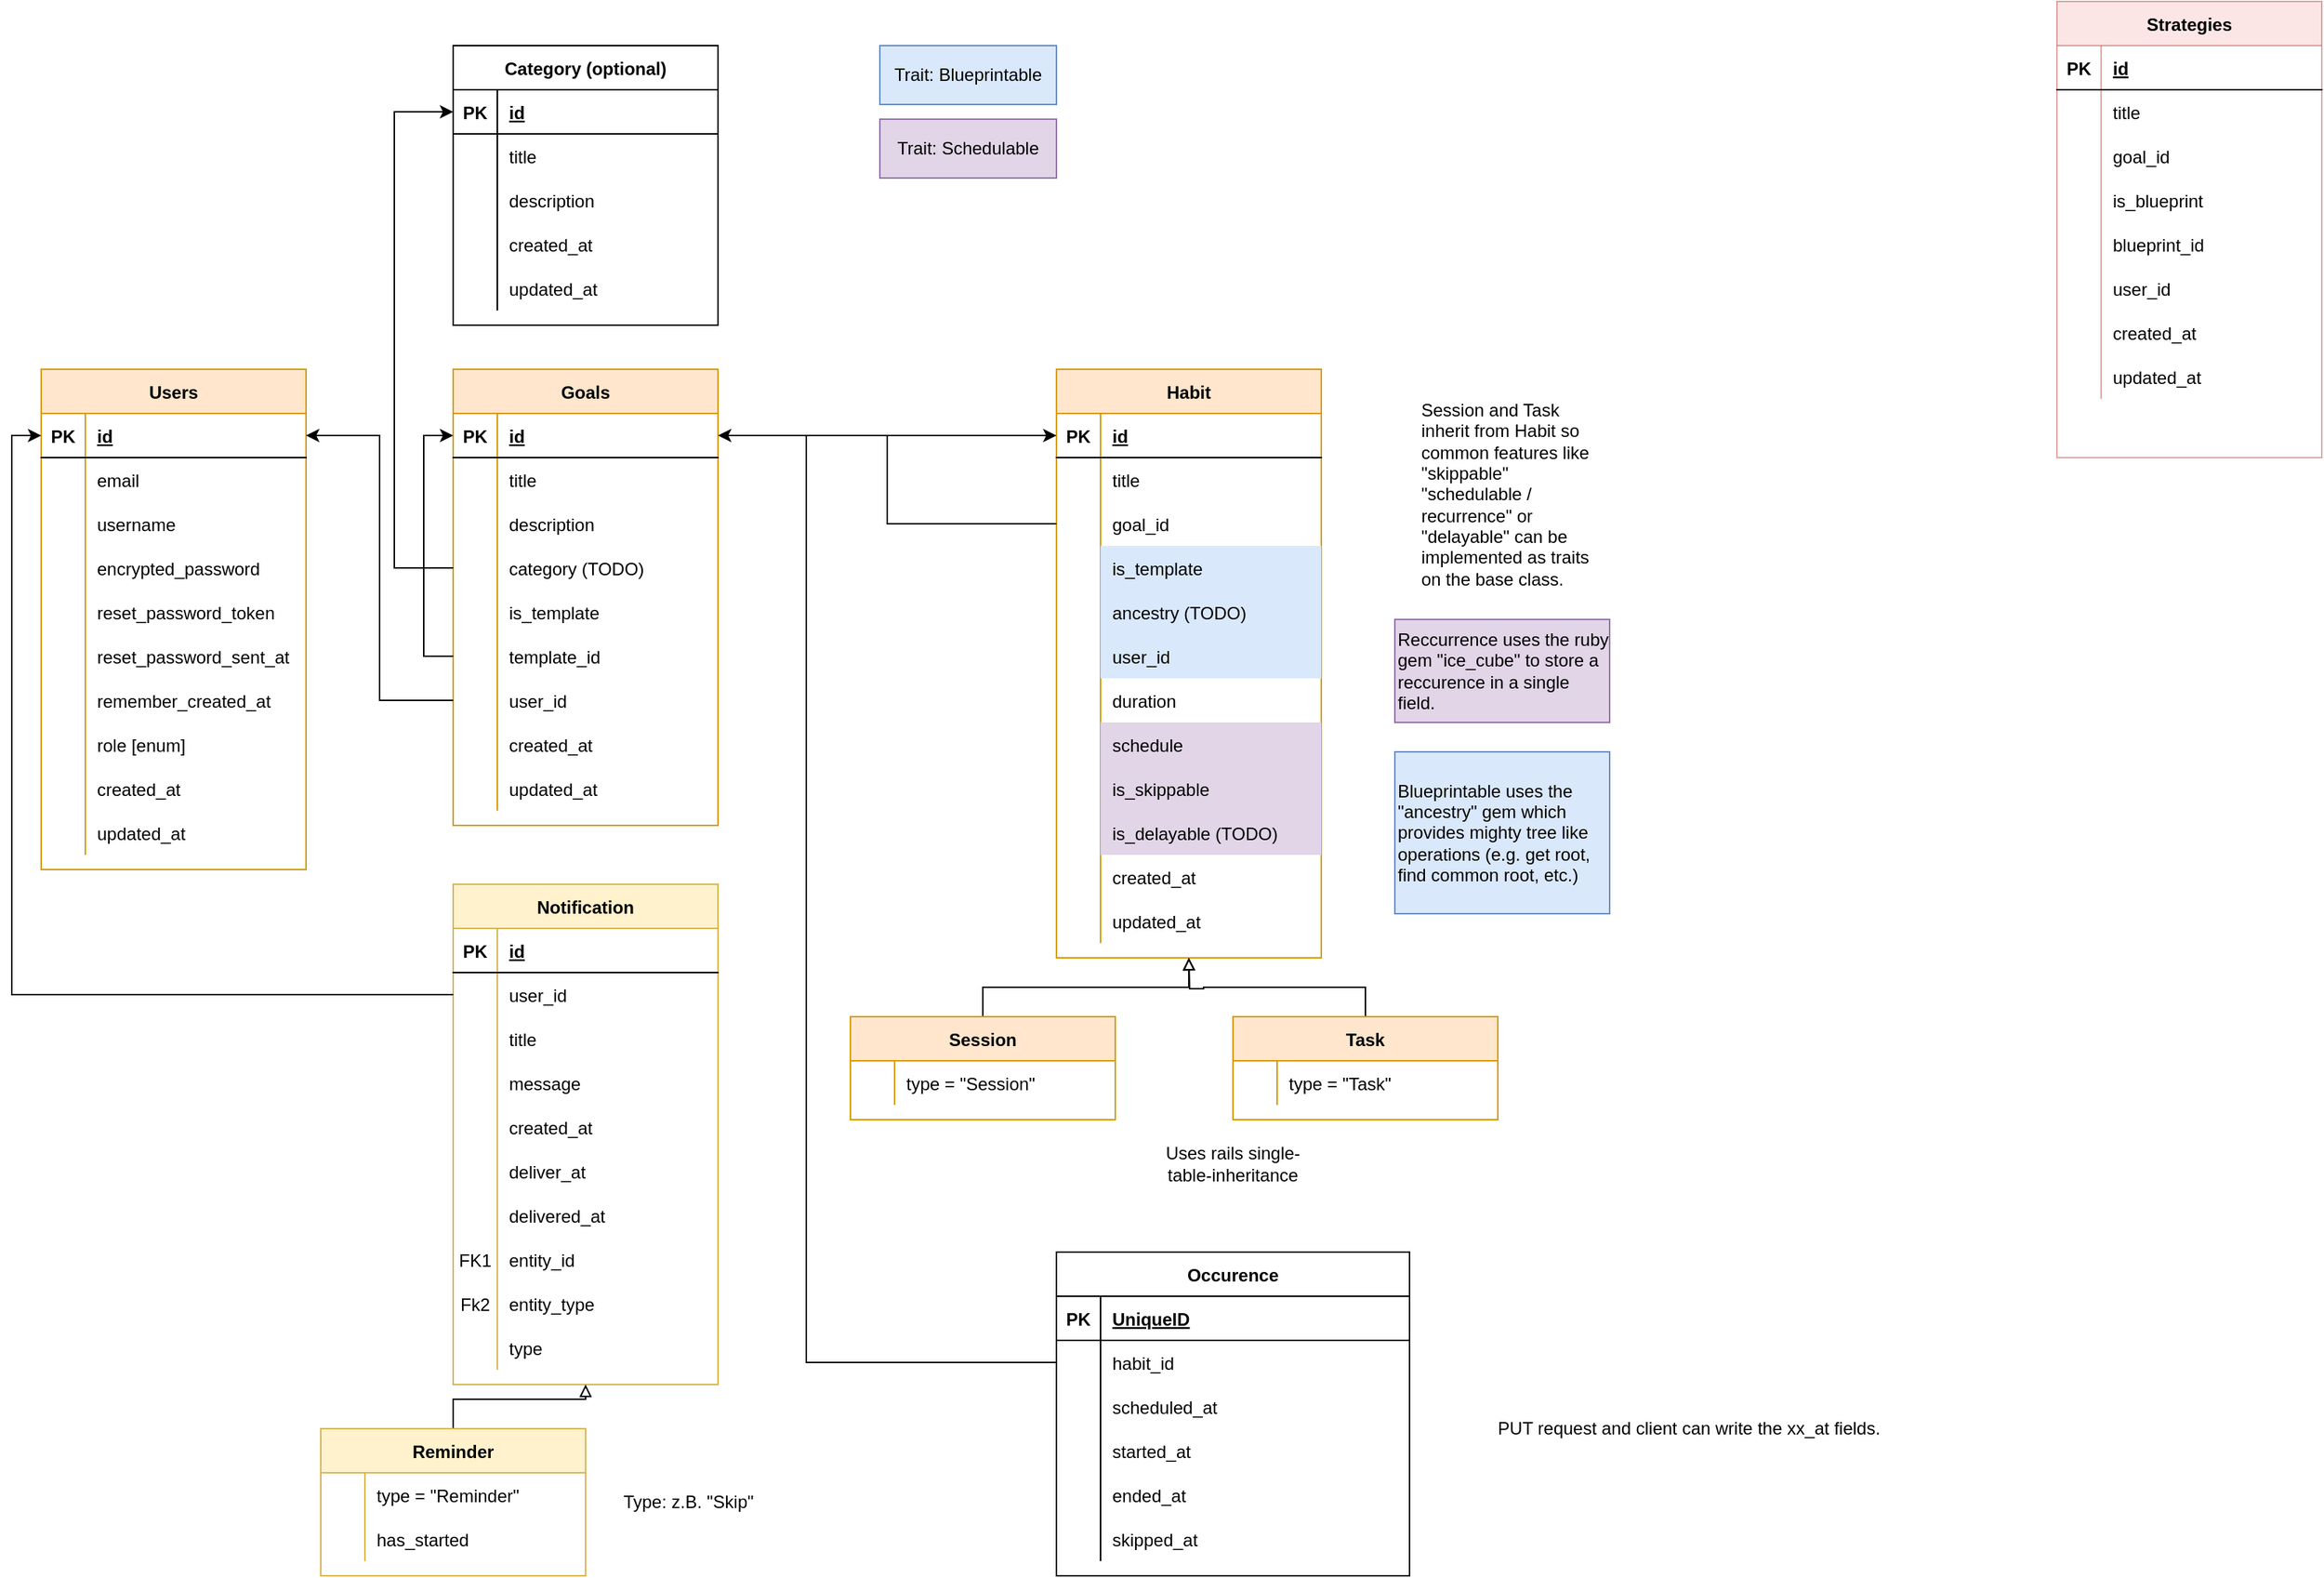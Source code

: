 <mxfile version="14.5.1" type="device"><diagram id="iod7akHwvHSzv4q-Z54l" name="Seite-1"><mxGraphModel dx="1025" dy="2345" grid="1" gridSize="10" guides="1" tooltips="1" connect="1" arrows="1" fold="1" page="1" pageScale="1" pageWidth="827" pageHeight="1169" math="0" shadow="0"><root><mxCell id="0"/><mxCell id="1" parent="0"/><mxCell id="cI2ZwkIICjgmsvH1FSpm-2" value="Users" style="shape=table;startSize=30;container=1;collapsible=1;childLayout=tableLayout;fixedRows=1;rowLines=0;fontStyle=1;align=center;resizeLast=1;fillColor=#ffe6cc;strokeColor=#d79b00;" parent="1" vertex="1"><mxGeometry x="80" y="160" width="180" height="340" as="geometry"/></mxCell><mxCell id="cI2ZwkIICjgmsvH1FSpm-3" value="" style="shape=partialRectangle;collapsible=0;dropTarget=0;pointerEvents=0;fillColor=none;top=0;left=0;bottom=1;right=0;points=[[0,0.5],[1,0.5]];portConstraint=eastwest;" parent="cI2ZwkIICjgmsvH1FSpm-2" vertex="1"><mxGeometry y="30" width="180" height="30" as="geometry"/></mxCell><mxCell id="cI2ZwkIICjgmsvH1FSpm-4" value="PK" style="shape=partialRectangle;connectable=0;fillColor=none;top=0;left=0;bottom=0;right=0;fontStyle=1;overflow=hidden;" parent="cI2ZwkIICjgmsvH1FSpm-3" vertex="1"><mxGeometry width="30" height="30" as="geometry"/></mxCell><mxCell id="cI2ZwkIICjgmsvH1FSpm-5" value="id" style="shape=partialRectangle;connectable=0;fillColor=none;top=0;left=0;bottom=0;right=0;align=left;spacingLeft=6;fontStyle=5;overflow=hidden;" parent="cI2ZwkIICjgmsvH1FSpm-3" vertex="1"><mxGeometry x="30" width="150" height="30" as="geometry"/></mxCell><mxCell id="cI2ZwkIICjgmsvH1FSpm-6" value="" style="shape=partialRectangle;collapsible=0;dropTarget=0;pointerEvents=0;fillColor=none;top=0;left=0;bottom=0;right=0;points=[[0,0.5],[1,0.5]];portConstraint=eastwest;" parent="cI2ZwkIICjgmsvH1FSpm-2" vertex="1"><mxGeometry y="60" width="180" height="30" as="geometry"/></mxCell><mxCell id="cI2ZwkIICjgmsvH1FSpm-7" value="" style="shape=partialRectangle;connectable=0;fillColor=none;top=0;left=0;bottom=0;right=0;editable=1;overflow=hidden;" parent="cI2ZwkIICjgmsvH1FSpm-6" vertex="1"><mxGeometry width="30" height="30" as="geometry"/></mxCell><mxCell id="cI2ZwkIICjgmsvH1FSpm-8" value="email" style="shape=partialRectangle;connectable=0;fillColor=none;top=0;left=0;bottom=0;right=0;align=left;spacingLeft=6;overflow=hidden;" parent="cI2ZwkIICjgmsvH1FSpm-6" vertex="1"><mxGeometry x="30" width="150" height="30" as="geometry"/></mxCell><mxCell id="WAV9Lztf5hKjZB7Wc6Pn-4" value="" style="shape=partialRectangle;collapsible=0;dropTarget=0;pointerEvents=0;fillColor=none;top=0;left=0;bottom=0;right=0;points=[[0,0.5],[1,0.5]];portConstraint=eastwest;" parent="cI2ZwkIICjgmsvH1FSpm-2" vertex="1"><mxGeometry y="90" width="180" height="30" as="geometry"/></mxCell><mxCell id="WAV9Lztf5hKjZB7Wc6Pn-5" value="" style="shape=partialRectangle;connectable=0;fillColor=none;top=0;left=0;bottom=0;right=0;editable=1;overflow=hidden;" parent="WAV9Lztf5hKjZB7Wc6Pn-4" vertex="1"><mxGeometry width="30" height="30" as="geometry"/></mxCell><mxCell id="WAV9Lztf5hKjZB7Wc6Pn-6" value="username" style="shape=partialRectangle;connectable=0;fillColor=none;top=0;left=0;bottom=0;right=0;align=left;spacingLeft=6;overflow=hidden;" parent="WAV9Lztf5hKjZB7Wc6Pn-4" vertex="1"><mxGeometry x="30" width="150" height="30" as="geometry"/></mxCell><mxCell id="cI2ZwkIICjgmsvH1FSpm-9" value="" style="shape=partialRectangle;collapsible=0;dropTarget=0;pointerEvents=0;fillColor=none;top=0;left=0;bottom=0;right=0;points=[[0,0.5],[1,0.5]];portConstraint=eastwest;" parent="cI2ZwkIICjgmsvH1FSpm-2" vertex="1"><mxGeometry y="120" width="180" height="30" as="geometry"/></mxCell><mxCell id="cI2ZwkIICjgmsvH1FSpm-10" value="" style="shape=partialRectangle;connectable=0;fillColor=none;top=0;left=0;bottom=0;right=0;editable=1;overflow=hidden;" parent="cI2ZwkIICjgmsvH1FSpm-9" vertex="1"><mxGeometry width="30" height="30" as="geometry"/></mxCell><mxCell id="cI2ZwkIICjgmsvH1FSpm-11" value="encrypted_password" style="shape=partialRectangle;connectable=0;fillColor=none;top=0;left=0;bottom=0;right=0;align=left;spacingLeft=6;overflow=hidden;" parent="cI2ZwkIICjgmsvH1FSpm-9" vertex="1"><mxGeometry x="30" width="150" height="30" as="geometry"/></mxCell><mxCell id="cI2ZwkIICjgmsvH1FSpm-12" value="" style="shape=partialRectangle;collapsible=0;dropTarget=0;pointerEvents=0;fillColor=none;top=0;left=0;bottom=0;right=0;points=[[0,0.5],[1,0.5]];portConstraint=eastwest;" parent="cI2ZwkIICjgmsvH1FSpm-2" vertex="1"><mxGeometry y="150" width="180" height="30" as="geometry"/></mxCell><mxCell id="cI2ZwkIICjgmsvH1FSpm-13" value="" style="shape=partialRectangle;connectable=0;fillColor=none;top=0;left=0;bottom=0;right=0;editable=1;overflow=hidden;" parent="cI2ZwkIICjgmsvH1FSpm-12" vertex="1"><mxGeometry width="30" height="30" as="geometry"/></mxCell><mxCell id="cI2ZwkIICjgmsvH1FSpm-14" value="reset_password_token" style="shape=partialRectangle;connectable=0;fillColor=none;top=0;left=0;bottom=0;right=0;align=left;spacingLeft=6;overflow=hidden;" parent="cI2ZwkIICjgmsvH1FSpm-12" vertex="1"><mxGeometry x="30" width="150" height="30" as="geometry"/></mxCell><mxCell id="cI2ZwkIICjgmsvH1FSpm-15" value="" style="shape=partialRectangle;collapsible=0;dropTarget=0;pointerEvents=0;fillColor=none;top=0;left=0;bottom=0;right=0;points=[[0,0.5],[1,0.5]];portConstraint=eastwest;" parent="cI2ZwkIICjgmsvH1FSpm-2" vertex="1"><mxGeometry y="180" width="180" height="30" as="geometry"/></mxCell><mxCell id="cI2ZwkIICjgmsvH1FSpm-16" value="" style="shape=partialRectangle;connectable=0;fillColor=none;top=0;left=0;bottom=0;right=0;editable=1;overflow=hidden;" parent="cI2ZwkIICjgmsvH1FSpm-15" vertex="1"><mxGeometry width="30" height="30" as="geometry"/></mxCell><mxCell id="cI2ZwkIICjgmsvH1FSpm-17" value="reset_password_sent_at" style="shape=partialRectangle;connectable=0;fillColor=none;top=0;left=0;bottom=0;right=0;align=left;spacingLeft=6;overflow=hidden;" parent="cI2ZwkIICjgmsvH1FSpm-15" vertex="1"><mxGeometry x="30" width="150" height="30" as="geometry"/></mxCell><mxCell id="cI2ZwkIICjgmsvH1FSpm-18" value="" style="shape=partialRectangle;collapsible=0;dropTarget=0;pointerEvents=0;fillColor=none;top=0;left=0;bottom=0;right=0;points=[[0,0.5],[1,0.5]];portConstraint=eastwest;" parent="cI2ZwkIICjgmsvH1FSpm-2" vertex="1"><mxGeometry y="210" width="180" height="30" as="geometry"/></mxCell><mxCell id="cI2ZwkIICjgmsvH1FSpm-19" value="" style="shape=partialRectangle;connectable=0;fillColor=none;top=0;left=0;bottom=0;right=0;editable=1;overflow=hidden;" parent="cI2ZwkIICjgmsvH1FSpm-18" vertex="1"><mxGeometry width="30" height="30" as="geometry"/></mxCell><mxCell id="cI2ZwkIICjgmsvH1FSpm-20" value="remember_created_at" style="shape=partialRectangle;connectable=0;fillColor=none;top=0;left=0;bottom=0;right=0;align=left;spacingLeft=6;overflow=hidden;" parent="cI2ZwkIICjgmsvH1FSpm-18" vertex="1"><mxGeometry x="30" width="150" height="30" as="geometry"/></mxCell><mxCell id="1tgRmycwc1fhKmyekP3c-1" value="" style="shape=partialRectangle;collapsible=0;dropTarget=0;pointerEvents=0;fillColor=none;top=0;left=0;bottom=0;right=0;points=[[0,0.5],[1,0.5]];portConstraint=eastwest;" parent="cI2ZwkIICjgmsvH1FSpm-2" vertex="1"><mxGeometry y="240" width="180" height="30" as="geometry"/></mxCell><mxCell id="1tgRmycwc1fhKmyekP3c-2" value="" style="shape=partialRectangle;connectable=0;fillColor=none;top=0;left=0;bottom=0;right=0;editable=1;overflow=hidden;" parent="1tgRmycwc1fhKmyekP3c-1" vertex="1"><mxGeometry width="30" height="30" as="geometry"/></mxCell><mxCell id="1tgRmycwc1fhKmyekP3c-3" value="role [enum]" style="shape=partialRectangle;connectable=0;fillColor=none;top=0;left=0;bottom=0;right=0;align=left;spacingLeft=6;overflow=hidden;" parent="1tgRmycwc1fhKmyekP3c-1" vertex="1"><mxGeometry x="30" width="150" height="30" as="geometry"/></mxCell><mxCell id="cI2ZwkIICjgmsvH1FSpm-21" value="" style="shape=partialRectangle;collapsible=0;dropTarget=0;pointerEvents=0;fillColor=none;top=0;left=0;bottom=0;right=0;points=[[0,0.5],[1,0.5]];portConstraint=eastwest;" parent="cI2ZwkIICjgmsvH1FSpm-2" vertex="1"><mxGeometry y="270" width="180" height="30" as="geometry"/></mxCell><mxCell id="cI2ZwkIICjgmsvH1FSpm-22" value="" style="shape=partialRectangle;connectable=0;fillColor=none;top=0;left=0;bottom=0;right=0;editable=1;overflow=hidden;" parent="cI2ZwkIICjgmsvH1FSpm-21" vertex="1"><mxGeometry width="30" height="30" as="geometry"/></mxCell><mxCell id="cI2ZwkIICjgmsvH1FSpm-23" value="created_at" style="shape=partialRectangle;connectable=0;fillColor=none;top=0;left=0;bottom=0;right=0;align=left;spacingLeft=6;overflow=hidden;" parent="cI2ZwkIICjgmsvH1FSpm-21" vertex="1"><mxGeometry x="30" width="150" height="30" as="geometry"/></mxCell><mxCell id="cI2ZwkIICjgmsvH1FSpm-24" value="" style="shape=partialRectangle;collapsible=0;dropTarget=0;pointerEvents=0;fillColor=none;top=0;left=0;bottom=0;right=0;points=[[0,0.5],[1,0.5]];portConstraint=eastwest;" parent="cI2ZwkIICjgmsvH1FSpm-2" vertex="1"><mxGeometry y="300" width="180" height="30" as="geometry"/></mxCell><mxCell id="cI2ZwkIICjgmsvH1FSpm-25" value="" style="shape=partialRectangle;connectable=0;fillColor=none;top=0;left=0;bottom=0;right=0;editable=1;overflow=hidden;" parent="cI2ZwkIICjgmsvH1FSpm-24" vertex="1"><mxGeometry width="30" height="30" as="geometry"/></mxCell><mxCell id="cI2ZwkIICjgmsvH1FSpm-26" value="updated_at" style="shape=partialRectangle;connectable=0;fillColor=none;top=0;left=0;bottom=0;right=0;align=left;spacingLeft=6;overflow=hidden;" parent="cI2ZwkIICjgmsvH1FSpm-24" vertex="1"><mxGeometry x="30" width="150" height="30" as="geometry"/></mxCell><mxCell id="cI2ZwkIICjgmsvH1FSpm-27" value="Goals" style="shape=table;startSize=30;container=1;collapsible=1;childLayout=tableLayout;fixedRows=1;rowLines=0;fontStyle=1;align=center;resizeLast=1;fillColor=#ffe6cc;strokeColor=#d79b00;" parent="1" vertex="1"><mxGeometry x="360" y="160" width="180" height="310" as="geometry"/></mxCell><mxCell id="cI2ZwkIICjgmsvH1FSpm-28" value="" style="shape=partialRectangle;collapsible=0;dropTarget=0;pointerEvents=0;fillColor=none;top=0;left=0;bottom=1;right=0;points=[[0,0.5],[1,0.5]];portConstraint=eastwest;" parent="cI2ZwkIICjgmsvH1FSpm-27" vertex="1"><mxGeometry y="30" width="180" height="30" as="geometry"/></mxCell><mxCell id="cI2ZwkIICjgmsvH1FSpm-29" value="PK" style="shape=partialRectangle;connectable=0;fillColor=none;top=0;left=0;bottom=0;right=0;fontStyle=1;overflow=hidden;" parent="cI2ZwkIICjgmsvH1FSpm-28" vertex="1"><mxGeometry width="30" height="30" as="geometry"/></mxCell><mxCell id="cI2ZwkIICjgmsvH1FSpm-30" value="id" style="shape=partialRectangle;connectable=0;fillColor=none;top=0;left=0;bottom=0;right=0;align=left;spacingLeft=6;fontStyle=5;overflow=hidden;" parent="cI2ZwkIICjgmsvH1FSpm-28" vertex="1"><mxGeometry x="30" width="150" height="30" as="geometry"/></mxCell><mxCell id="cI2ZwkIICjgmsvH1FSpm-31" value="" style="shape=partialRectangle;collapsible=0;dropTarget=0;pointerEvents=0;fillColor=none;top=0;left=0;bottom=0;right=0;points=[[0,0.5],[1,0.5]];portConstraint=eastwest;" parent="cI2ZwkIICjgmsvH1FSpm-27" vertex="1"><mxGeometry y="60" width="180" height="30" as="geometry"/></mxCell><mxCell id="cI2ZwkIICjgmsvH1FSpm-32" value="" style="shape=partialRectangle;connectable=0;fillColor=none;top=0;left=0;bottom=0;right=0;editable=1;overflow=hidden;" parent="cI2ZwkIICjgmsvH1FSpm-31" vertex="1"><mxGeometry width="30" height="30" as="geometry"/></mxCell><mxCell id="cI2ZwkIICjgmsvH1FSpm-33" value="title" style="shape=partialRectangle;connectable=0;fillColor=none;top=0;left=0;bottom=0;right=0;align=left;spacingLeft=6;overflow=hidden;" parent="cI2ZwkIICjgmsvH1FSpm-31" vertex="1"><mxGeometry x="30" width="150" height="30" as="geometry"/></mxCell><mxCell id="cI2ZwkIICjgmsvH1FSpm-34" value="" style="shape=partialRectangle;collapsible=0;dropTarget=0;pointerEvents=0;fillColor=none;top=0;left=0;bottom=0;right=0;points=[[0,0.5],[1,0.5]];portConstraint=eastwest;" parent="cI2ZwkIICjgmsvH1FSpm-27" vertex="1"><mxGeometry y="90" width="180" height="30" as="geometry"/></mxCell><mxCell id="cI2ZwkIICjgmsvH1FSpm-35" value="" style="shape=partialRectangle;connectable=0;fillColor=none;top=0;left=0;bottom=0;right=0;editable=1;overflow=hidden;" parent="cI2ZwkIICjgmsvH1FSpm-34" vertex="1"><mxGeometry width="30" height="30" as="geometry"/></mxCell><mxCell id="cI2ZwkIICjgmsvH1FSpm-36" value="description" style="shape=partialRectangle;connectable=0;fillColor=none;top=0;left=0;bottom=0;right=0;align=left;spacingLeft=6;overflow=hidden;" parent="cI2ZwkIICjgmsvH1FSpm-34" vertex="1"><mxGeometry x="30" width="150" height="30" as="geometry"/></mxCell><mxCell id="cI2ZwkIICjgmsvH1FSpm-37" value="" style="shape=partialRectangle;collapsible=0;dropTarget=0;pointerEvents=0;fillColor=none;top=0;left=0;bottom=0;right=0;points=[[0,0.5],[1,0.5]];portConstraint=eastwest;" parent="cI2ZwkIICjgmsvH1FSpm-27" vertex="1"><mxGeometry y="120" width="180" height="30" as="geometry"/></mxCell><mxCell id="cI2ZwkIICjgmsvH1FSpm-38" value="" style="shape=partialRectangle;connectable=0;fillColor=none;top=0;left=0;bottom=0;right=0;editable=1;overflow=hidden;" parent="cI2ZwkIICjgmsvH1FSpm-37" vertex="1"><mxGeometry width="30" height="30" as="geometry"/></mxCell><mxCell id="cI2ZwkIICjgmsvH1FSpm-39" value="category (TODO)" style="shape=partialRectangle;connectable=0;fillColor=none;top=0;left=0;bottom=0;right=0;align=left;spacingLeft=6;overflow=hidden;" parent="cI2ZwkIICjgmsvH1FSpm-37" vertex="1"><mxGeometry x="30" width="150" height="30" as="geometry"/></mxCell><mxCell id="WAV9Lztf5hKjZB7Wc6Pn-42" value="" style="shape=partialRectangle;collapsible=0;dropTarget=0;pointerEvents=0;fillColor=none;top=0;left=0;bottom=0;right=0;points=[[0,0.5],[1,0.5]];portConstraint=eastwest;" parent="cI2ZwkIICjgmsvH1FSpm-27" vertex="1"><mxGeometry y="150" width="180" height="30" as="geometry"/></mxCell><mxCell id="WAV9Lztf5hKjZB7Wc6Pn-43" value="" style="shape=partialRectangle;connectable=0;fillColor=none;top=0;left=0;bottom=0;right=0;editable=1;overflow=hidden;" parent="WAV9Lztf5hKjZB7Wc6Pn-42" vertex="1"><mxGeometry width="30" height="30" as="geometry"/></mxCell><mxCell id="WAV9Lztf5hKjZB7Wc6Pn-44" value="is_template" style="shape=partialRectangle;connectable=0;top=0;left=0;bottom=0;right=0;align=left;spacingLeft=6;overflow=hidden;fillColor=none;" parent="WAV9Lztf5hKjZB7Wc6Pn-42" vertex="1"><mxGeometry x="30" width="150" height="30" as="geometry"/></mxCell><mxCell id="WAV9Lztf5hKjZB7Wc6Pn-80" style="edgeStyle=orthogonalEdgeStyle;rounded=0;orthogonalLoop=1;jettySize=auto;html=1;exitX=0;exitY=0.5;exitDx=0;exitDy=0;entryX=0;entryY=0.5;entryDx=0;entryDy=0;" parent="cI2ZwkIICjgmsvH1FSpm-27" source="WAV9Lztf5hKjZB7Wc6Pn-35" target="cI2ZwkIICjgmsvH1FSpm-28" edge="1"><mxGeometry relative="1" as="geometry"/></mxCell><mxCell id="WAV9Lztf5hKjZB7Wc6Pn-35" value="" style="shape=partialRectangle;collapsible=0;dropTarget=0;pointerEvents=0;fillColor=none;top=0;left=0;bottom=0;right=0;points=[[0,0.5],[1,0.5]];portConstraint=eastwest;" parent="cI2ZwkIICjgmsvH1FSpm-27" vertex="1"><mxGeometry y="180" width="180" height="30" as="geometry"/></mxCell><mxCell id="WAV9Lztf5hKjZB7Wc6Pn-36" value="" style="shape=partialRectangle;connectable=0;fillColor=none;top=0;left=0;bottom=0;right=0;editable=1;overflow=hidden;" parent="WAV9Lztf5hKjZB7Wc6Pn-35" vertex="1"><mxGeometry width="30" height="30" as="geometry"/></mxCell><mxCell id="WAV9Lztf5hKjZB7Wc6Pn-37" value="template_id" style="shape=partialRectangle;connectable=0;top=0;left=0;bottom=0;right=0;align=left;spacingLeft=6;overflow=hidden;fillColor=none;" parent="WAV9Lztf5hKjZB7Wc6Pn-35" vertex="1"><mxGeometry x="30" width="150" height="30" as="geometry"/></mxCell><mxCell id="WAV9Lztf5hKjZB7Wc6Pn-38" value="" style="shape=partialRectangle;collapsible=0;dropTarget=0;pointerEvents=0;fillColor=none;top=0;left=0;bottom=0;right=0;points=[[0,0.5],[1,0.5]];portConstraint=eastwest;" parent="cI2ZwkIICjgmsvH1FSpm-27" vertex="1"><mxGeometry y="210" width="180" height="30" as="geometry"/></mxCell><mxCell id="WAV9Lztf5hKjZB7Wc6Pn-39" value="" style="shape=partialRectangle;connectable=0;fillColor=none;top=0;left=0;bottom=0;right=0;editable=1;overflow=hidden;" parent="WAV9Lztf5hKjZB7Wc6Pn-38" vertex="1"><mxGeometry width="30" height="30" as="geometry"/></mxCell><mxCell id="WAV9Lztf5hKjZB7Wc6Pn-40" value="user_id" style="shape=partialRectangle;connectable=0;top=0;left=0;bottom=0;right=0;align=left;spacingLeft=6;overflow=hidden;fillColor=none;" parent="WAV9Lztf5hKjZB7Wc6Pn-38" vertex="1"><mxGeometry x="30" width="150" height="30" as="geometry"/></mxCell><mxCell id="WAV9Lztf5hKjZB7Wc6Pn-45" value="" style="shape=partialRectangle;collapsible=0;dropTarget=0;pointerEvents=0;fillColor=none;top=0;left=0;bottom=0;right=0;points=[[0,0.5],[1,0.5]];portConstraint=eastwest;" parent="cI2ZwkIICjgmsvH1FSpm-27" vertex="1"><mxGeometry y="240" width="180" height="30" as="geometry"/></mxCell><mxCell id="WAV9Lztf5hKjZB7Wc6Pn-46" value="" style="shape=partialRectangle;connectable=0;fillColor=none;top=0;left=0;bottom=0;right=0;editable=1;overflow=hidden;" parent="WAV9Lztf5hKjZB7Wc6Pn-45" vertex="1"><mxGeometry width="30" height="30" as="geometry"/></mxCell><mxCell id="WAV9Lztf5hKjZB7Wc6Pn-47" value="created_at" style="shape=partialRectangle;connectable=0;fillColor=none;top=0;left=0;bottom=0;right=0;align=left;spacingLeft=6;overflow=hidden;" parent="WAV9Lztf5hKjZB7Wc6Pn-45" vertex="1"><mxGeometry x="30" width="150" height="30" as="geometry"/></mxCell><mxCell id="WAV9Lztf5hKjZB7Wc6Pn-48" value="" style="shape=partialRectangle;collapsible=0;dropTarget=0;pointerEvents=0;fillColor=none;top=0;left=0;bottom=0;right=0;points=[[0,0.5],[1,0.5]];portConstraint=eastwest;" parent="cI2ZwkIICjgmsvH1FSpm-27" vertex="1"><mxGeometry y="270" width="180" height="30" as="geometry"/></mxCell><mxCell id="WAV9Lztf5hKjZB7Wc6Pn-49" value="" style="shape=partialRectangle;connectable=0;fillColor=none;top=0;left=0;bottom=0;right=0;editable=1;overflow=hidden;" parent="WAV9Lztf5hKjZB7Wc6Pn-48" vertex="1"><mxGeometry width="30" height="30" as="geometry"/></mxCell><mxCell id="WAV9Lztf5hKjZB7Wc6Pn-50" value="updated_at" style="shape=partialRectangle;connectable=0;fillColor=none;top=0;left=0;bottom=0;right=0;align=left;spacingLeft=6;overflow=hidden;" parent="WAV9Lztf5hKjZB7Wc6Pn-48" vertex="1"><mxGeometry x="30" width="150" height="30" as="geometry"/></mxCell><mxCell id="cI2ZwkIICjgmsvH1FSpm-40" value="Strategies" style="shape=table;startSize=30;container=1;collapsible=1;childLayout=tableLayout;fixedRows=1;rowLines=0;fontStyle=1;align=center;resizeLast=1;fillColor=#f8cecc;strokeColor=#b85450;opacity=50;" parent="1" vertex="1"><mxGeometry x="1450" y="-90" width="180" height="310" as="geometry"/></mxCell><mxCell id="cI2ZwkIICjgmsvH1FSpm-41" value="" style="shape=partialRectangle;collapsible=0;dropTarget=0;pointerEvents=0;fillColor=none;top=0;left=0;bottom=1;right=0;points=[[0,0.5],[1,0.5]];portConstraint=eastwest;" parent="cI2ZwkIICjgmsvH1FSpm-40" vertex="1"><mxGeometry y="30" width="180" height="30" as="geometry"/></mxCell><mxCell id="cI2ZwkIICjgmsvH1FSpm-42" value="PK" style="shape=partialRectangle;connectable=0;fillColor=none;top=0;left=0;bottom=0;right=0;fontStyle=1;overflow=hidden;" parent="cI2ZwkIICjgmsvH1FSpm-41" vertex="1"><mxGeometry width="30" height="30" as="geometry"/></mxCell><mxCell id="cI2ZwkIICjgmsvH1FSpm-43" value="id" style="shape=partialRectangle;connectable=0;fillColor=none;top=0;left=0;bottom=0;right=0;align=left;spacingLeft=6;fontStyle=5;overflow=hidden;" parent="cI2ZwkIICjgmsvH1FSpm-41" vertex="1"><mxGeometry x="30" width="150" height="30" as="geometry"/></mxCell><mxCell id="cI2ZwkIICjgmsvH1FSpm-44" value="" style="shape=partialRectangle;collapsible=0;dropTarget=0;pointerEvents=0;fillColor=none;top=0;left=0;bottom=0;right=0;points=[[0,0.5],[1,0.5]];portConstraint=eastwest;" parent="cI2ZwkIICjgmsvH1FSpm-40" vertex="1"><mxGeometry y="60" width="180" height="30" as="geometry"/></mxCell><mxCell id="cI2ZwkIICjgmsvH1FSpm-45" value="" style="shape=partialRectangle;connectable=0;fillColor=none;top=0;left=0;bottom=0;right=0;editable=1;overflow=hidden;" parent="cI2ZwkIICjgmsvH1FSpm-44" vertex="1"><mxGeometry width="30" height="30" as="geometry"/></mxCell><mxCell id="cI2ZwkIICjgmsvH1FSpm-46" value="title" style="shape=partialRectangle;connectable=0;fillColor=none;top=0;left=0;bottom=0;right=0;align=left;spacingLeft=6;overflow=hidden;" parent="cI2ZwkIICjgmsvH1FSpm-44" vertex="1"><mxGeometry x="30" width="150" height="30" as="geometry"/></mxCell><mxCell id="WAV9Lztf5hKjZB7Wc6Pn-26" value="" style="shape=partialRectangle;collapsible=0;dropTarget=0;pointerEvents=0;fillColor=none;top=0;left=0;bottom=0;right=0;points=[[0,0.5],[1,0.5]];portConstraint=eastwest;" parent="cI2ZwkIICjgmsvH1FSpm-40" vertex="1"><mxGeometry y="90" width="180" height="30" as="geometry"/></mxCell><mxCell id="WAV9Lztf5hKjZB7Wc6Pn-27" value="" style="shape=partialRectangle;connectable=0;fillColor=none;top=0;left=0;bottom=0;right=0;editable=1;overflow=hidden;" parent="WAV9Lztf5hKjZB7Wc6Pn-26" vertex="1"><mxGeometry width="30" height="30" as="geometry"/></mxCell><mxCell id="WAV9Lztf5hKjZB7Wc6Pn-28" value="goal_id" style="shape=partialRectangle;connectable=0;fillColor=none;top=0;left=0;bottom=0;right=0;align=left;spacingLeft=6;overflow=hidden;" parent="WAV9Lztf5hKjZB7Wc6Pn-26" vertex="1"><mxGeometry x="30" width="150" height="30" as="geometry"/></mxCell><mxCell id="WAV9Lztf5hKjZB7Wc6Pn-81" value="" style="shape=partialRectangle;collapsible=0;dropTarget=0;pointerEvents=0;fillColor=none;top=0;left=0;bottom=0;right=0;points=[[0,0.5],[1,0.5]];portConstraint=eastwest;" parent="cI2ZwkIICjgmsvH1FSpm-40" vertex="1"><mxGeometry y="120" width="180" height="30" as="geometry"/></mxCell><mxCell id="WAV9Lztf5hKjZB7Wc6Pn-82" value="" style="shape=partialRectangle;connectable=0;fillColor=none;top=0;left=0;bottom=0;right=0;editable=1;overflow=hidden;" parent="WAV9Lztf5hKjZB7Wc6Pn-81" vertex="1"><mxGeometry width="30" height="30" as="geometry"/></mxCell><mxCell id="WAV9Lztf5hKjZB7Wc6Pn-83" value="is_blueprint" style="shape=partialRectangle;connectable=0;top=0;left=0;bottom=0;right=0;align=left;spacingLeft=6;overflow=hidden;fillColor=none;" parent="WAV9Lztf5hKjZB7Wc6Pn-81" vertex="1"><mxGeometry x="30" width="150" height="30" as="geometry"/></mxCell><mxCell id="WAV9Lztf5hKjZB7Wc6Pn-84" value="" style="shape=partialRectangle;collapsible=0;dropTarget=0;pointerEvents=0;fillColor=none;top=0;left=0;bottom=0;right=0;points=[[0,0.5],[1,0.5]];portConstraint=eastwest;" parent="cI2ZwkIICjgmsvH1FSpm-40" vertex="1"><mxGeometry y="150" width="180" height="30" as="geometry"/></mxCell><mxCell id="WAV9Lztf5hKjZB7Wc6Pn-85" value="" style="shape=partialRectangle;connectable=0;fillColor=none;top=0;left=0;bottom=0;right=0;editable=1;overflow=hidden;" parent="WAV9Lztf5hKjZB7Wc6Pn-84" vertex="1"><mxGeometry width="30" height="30" as="geometry"/></mxCell><mxCell id="WAV9Lztf5hKjZB7Wc6Pn-86" value="blueprint_id" style="shape=partialRectangle;connectable=0;top=0;left=0;bottom=0;right=0;align=left;spacingLeft=6;overflow=hidden;fillColor=none;" parent="WAV9Lztf5hKjZB7Wc6Pn-84" vertex="1"><mxGeometry x="30" width="150" height="30" as="geometry"/></mxCell><mxCell id="WAV9Lztf5hKjZB7Wc6Pn-87" value="" style="shape=partialRectangle;collapsible=0;dropTarget=0;pointerEvents=0;fillColor=none;top=0;left=0;bottom=0;right=0;points=[[0,0.5],[1,0.5]];portConstraint=eastwest;" parent="cI2ZwkIICjgmsvH1FSpm-40" vertex="1"><mxGeometry y="180" width="180" height="30" as="geometry"/></mxCell><mxCell id="WAV9Lztf5hKjZB7Wc6Pn-88" value="" style="shape=partialRectangle;connectable=0;fillColor=none;top=0;left=0;bottom=0;right=0;editable=1;overflow=hidden;" parent="WAV9Lztf5hKjZB7Wc6Pn-87" vertex="1"><mxGeometry width="30" height="30" as="geometry"/></mxCell><mxCell id="WAV9Lztf5hKjZB7Wc6Pn-89" value="user_id" style="shape=partialRectangle;connectable=0;top=0;left=0;bottom=0;right=0;align=left;spacingLeft=6;overflow=hidden;fillColor=none;" parent="WAV9Lztf5hKjZB7Wc6Pn-87" vertex="1"><mxGeometry x="30" width="150" height="30" as="geometry"/></mxCell><mxCell id="cI2ZwkIICjgmsvH1FSpm-47" value="" style="shape=partialRectangle;collapsible=0;dropTarget=0;pointerEvents=0;fillColor=none;top=0;left=0;bottom=0;right=0;points=[[0,0.5],[1,0.5]];portConstraint=eastwest;" parent="cI2ZwkIICjgmsvH1FSpm-40" vertex="1"><mxGeometry y="210" width="180" height="30" as="geometry"/></mxCell><mxCell id="cI2ZwkIICjgmsvH1FSpm-48" value="" style="shape=partialRectangle;connectable=0;fillColor=none;top=0;left=0;bottom=0;right=0;editable=1;overflow=hidden;" parent="cI2ZwkIICjgmsvH1FSpm-47" vertex="1"><mxGeometry width="30" height="30" as="geometry"/></mxCell><mxCell id="cI2ZwkIICjgmsvH1FSpm-49" value="created_at" style="shape=partialRectangle;connectable=0;fillColor=none;top=0;left=0;bottom=0;right=0;align=left;spacingLeft=6;overflow=hidden;" parent="cI2ZwkIICjgmsvH1FSpm-47" vertex="1"><mxGeometry x="30" width="150" height="30" as="geometry"/></mxCell><mxCell id="cI2ZwkIICjgmsvH1FSpm-50" value="" style="shape=partialRectangle;collapsible=0;dropTarget=0;pointerEvents=0;fillColor=none;top=0;left=0;bottom=0;right=0;points=[[0,0.5],[1,0.5]];portConstraint=eastwest;" parent="cI2ZwkIICjgmsvH1FSpm-40" vertex="1"><mxGeometry y="240" width="180" height="30" as="geometry"/></mxCell><mxCell id="cI2ZwkIICjgmsvH1FSpm-51" value="" style="shape=partialRectangle;connectable=0;fillColor=none;top=0;left=0;bottom=0;right=0;editable=1;overflow=hidden;" parent="cI2ZwkIICjgmsvH1FSpm-50" vertex="1"><mxGeometry width="30" height="30" as="geometry"/></mxCell><mxCell id="cI2ZwkIICjgmsvH1FSpm-52" value="updated_at" style="shape=partialRectangle;connectable=0;fillColor=none;top=0;left=0;bottom=0;right=0;align=left;spacingLeft=6;overflow=hidden;" parent="cI2ZwkIICjgmsvH1FSpm-50" vertex="1"><mxGeometry x="30" width="150" height="30" as="geometry"/></mxCell><mxCell id="cI2ZwkIICjgmsvH1FSpm-53" value="Habit" style="shape=table;startSize=30;container=1;collapsible=1;childLayout=tableLayout;fixedRows=1;rowLines=0;fontStyle=1;align=center;resizeLast=1;fillColor=#ffe6cc;strokeColor=#d79b00;" parent="1" vertex="1"><mxGeometry x="770" y="160" width="180" height="400" as="geometry"/></mxCell><mxCell id="cI2ZwkIICjgmsvH1FSpm-54" value="" style="shape=partialRectangle;collapsible=0;dropTarget=0;pointerEvents=0;fillColor=none;top=0;left=0;bottom=1;right=0;points=[[0,0.5],[1,0.5]];portConstraint=eastwest;" parent="cI2ZwkIICjgmsvH1FSpm-53" vertex="1"><mxGeometry y="30" width="180" height="30" as="geometry"/></mxCell><mxCell id="cI2ZwkIICjgmsvH1FSpm-55" value="PK" style="shape=partialRectangle;connectable=0;fillColor=none;top=0;left=0;bottom=0;right=0;fontStyle=1;overflow=hidden;" parent="cI2ZwkIICjgmsvH1FSpm-54" vertex="1"><mxGeometry width="30" height="30" as="geometry"/></mxCell><mxCell id="cI2ZwkIICjgmsvH1FSpm-56" value="id" style="shape=partialRectangle;connectable=0;fillColor=none;top=0;left=0;bottom=0;right=0;align=left;spacingLeft=6;fontStyle=5;overflow=hidden;" parent="cI2ZwkIICjgmsvH1FSpm-54" vertex="1"><mxGeometry x="30" width="150" height="30" as="geometry"/></mxCell><mxCell id="cI2ZwkIICjgmsvH1FSpm-57" value="" style="shape=partialRectangle;collapsible=0;dropTarget=0;pointerEvents=0;fillColor=none;top=0;left=0;bottom=0;right=0;points=[[0,0.5],[1,0.5]];portConstraint=eastwest;" parent="cI2ZwkIICjgmsvH1FSpm-53" vertex="1"><mxGeometry y="60" width="180" height="30" as="geometry"/></mxCell><mxCell id="cI2ZwkIICjgmsvH1FSpm-58" value="" style="shape=partialRectangle;connectable=0;fillColor=none;top=0;left=0;bottom=0;right=0;editable=1;overflow=hidden;" parent="cI2ZwkIICjgmsvH1FSpm-57" vertex="1"><mxGeometry width="30" height="30" as="geometry"/></mxCell><mxCell id="cI2ZwkIICjgmsvH1FSpm-59" value="title" style="shape=partialRectangle;connectable=0;fillColor=none;top=0;left=0;bottom=0;right=0;align=left;spacingLeft=6;overflow=hidden;" parent="cI2ZwkIICjgmsvH1FSpm-57" vertex="1"><mxGeometry x="30" width="150" height="30" as="geometry"/></mxCell><mxCell id="cI2ZwkIICjgmsvH1FSpm-60" value="" style="shape=partialRectangle;collapsible=0;dropTarget=0;pointerEvents=0;fillColor=none;top=0;left=0;bottom=0;right=0;points=[[0,0.5],[1,0.5]];portConstraint=eastwest;" parent="cI2ZwkIICjgmsvH1FSpm-53" vertex="1"><mxGeometry y="90" width="180" height="30" as="geometry"/></mxCell><mxCell id="cI2ZwkIICjgmsvH1FSpm-61" value="" style="shape=partialRectangle;connectable=0;fillColor=none;top=0;left=0;bottom=0;right=0;editable=1;overflow=hidden;" parent="cI2ZwkIICjgmsvH1FSpm-60" vertex="1"><mxGeometry width="30" height="30" as="geometry"/></mxCell><mxCell id="cI2ZwkIICjgmsvH1FSpm-62" value="goal_id" style="shape=partialRectangle;connectable=0;fillColor=none;top=0;left=0;bottom=0;right=0;align=left;spacingLeft=6;overflow=hidden;" parent="cI2ZwkIICjgmsvH1FSpm-60" vertex="1"><mxGeometry x="30" width="150" height="30" as="geometry"/></mxCell><mxCell id="WAV9Lztf5hKjZB7Wc6Pn-90" value="" style="shape=partialRectangle;collapsible=0;dropTarget=0;pointerEvents=0;fillColor=none;top=0;left=0;bottom=0;right=0;points=[[0,0.5],[1,0.5]];portConstraint=eastwest;" parent="cI2ZwkIICjgmsvH1FSpm-53" vertex="1"><mxGeometry y="120" width="180" height="30" as="geometry"/></mxCell><mxCell id="WAV9Lztf5hKjZB7Wc6Pn-91" value="" style="shape=partialRectangle;connectable=0;fillColor=none;top=0;left=0;bottom=0;right=0;editable=1;overflow=hidden;" parent="WAV9Lztf5hKjZB7Wc6Pn-90" vertex="1"><mxGeometry width="30" height="30" as="geometry"/></mxCell><mxCell id="WAV9Lztf5hKjZB7Wc6Pn-92" value="is_template" style="shape=partialRectangle;connectable=0;fillColor=#dae8fc;top=0;left=0;bottom=0;right=0;align=left;spacingLeft=6;overflow=hidden;strokeColor=#6c8ebf;" parent="WAV9Lztf5hKjZB7Wc6Pn-90" vertex="1"><mxGeometry x="30" width="150" height="30" as="geometry"/></mxCell><mxCell id="WAV9Lztf5hKjZB7Wc6Pn-99" value="" style="shape=partialRectangle;collapsible=0;dropTarget=0;pointerEvents=0;fillColor=none;top=0;left=0;bottom=0;right=0;points=[[0,0.5],[1,0.5]];portConstraint=eastwest;" parent="cI2ZwkIICjgmsvH1FSpm-53" vertex="1"><mxGeometry y="150" width="180" height="30" as="geometry"/></mxCell><mxCell id="WAV9Lztf5hKjZB7Wc6Pn-100" value="" style="shape=partialRectangle;connectable=0;fillColor=none;top=0;left=0;bottom=0;right=0;editable=1;overflow=hidden;" parent="WAV9Lztf5hKjZB7Wc6Pn-99" vertex="1"><mxGeometry width="30" height="30" as="geometry"/></mxCell><mxCell id="WAV9Lztf5hKjZB7Wc6Pn-101" value="ancestry (TODO)" style="shape=partialRectangle;connectable=0;fillColor=#dae8fc;top=0;left=0;bottom=0;right=0;align=left;spacingLeft=6;overflow=hidden;strokeColor=#6c8ebf;" parent="WAV9Lztf5hKjZB7Wc6Pn-99" vertex="1"><mxGeometry x="30" width="150" height="30" as="geometry"/></mxCell><mxCell id="WAV9Lztf5hKjZB7Wc6Pn-102" value="" style="shape=partialRectangle;collapsible=0;dropTarget=0;pointerEvents=0;fillColor=none;top=0;left=0;bottom=0;right=0;points=[[0,0.5],[1,0.5]];portConstraint=eastwest;" parent="cI2ZwkIICjgmsvH1FSpm-53" vertex="1"><mxGeometry y="180" width="180" height="30" as="geometry"/></mxCell><mxCell id="WAV9Lztf5hKjZB7Wc6Pn-103" value="" style="shape=partialRectangle;connectable=0;fillColor=none;top=0;left=0;bottom=0;right=0;editable=1;overflow=hidden;" parent="WAV9Lztf5hKjZB7Wc6Pn-102" vertex="1"><mxGeometry width="30" height="30" as="geometry"/></mxCell><mxCell id="WAV9Lztf5hKjZB7Wc6Pn-104" value="user_id" style="shape=partialRectangle;connectable=0;fillColor=#dae8fc;top=0;left=0;bottom=0;right=0;align=left;spacingLeft=6;overflow=hidden;strokeColor=#6c8ebf;" parent="WAV9Lztf5hKjZB7Wc6Pn-102" vertex="1"><mxGeometry x="30" width="150" height="30" as="geometry"/></mxCell><mxCell id="WAV9Lztf5hKjZB7Wc6Pn-105" value="" style="shape=partialRectangle;collapsible=0;dropTarget=0;pointerEvents=0;fillColor=none;top=0;left=0;bottom=0;right=0;points=[[0,0.5],[1,0.5]];portConstraint=eastwest;" parent="cI2ZwkIICjgmsvH1FSpm-53" vertex="1"><mxGeometry y="210" width="180" height="30" as="geometry"/></mxCell><mxCell id="WAV9Lztf5hKjZB7Wc6Pn-106" value="" style="shape=partialRectangle;connectable=0;fillColor=none;top=0;left=0;bottom=0;right=0;editable=1;overflow=hidden;" parent="WAV9Lztf5hKjZB7Wc6Pn-105" vertex="1"><mxGeometry width="30" height="30" as="geometry"/></mxCell><mxCell id="WAV9Lztf5hKjZB7Wc6Pn-107" value="duration" style="shape=partialRectangle;connectable=0;fillColor=none;top=0;left=0;bottom=0;right=0;align=left;spacingLeft=6;overflow=hidden;" parent="WAV9Lztf5hKjZB7Wc6Pn-105" vertex="1"><mxGeometry x="30" width="150" height="30" as="geometry"/></mxCell><mxCell id="WAV9Lztf5hKjZB7Wc6Pn-108" value="" style="shape=partialRectangle;collapsible=0;dropTarget=0;pointerEvents=0;fillColor=none;top=0;left=0;bottom=0;right=0;points=[[0,0.5],[1,0.5]];portConstraint=eastwest;" parent="cI2ZwkIICjgmsvH1FSpm-53" vertex="1"><mxGeometry y="240" width="180" height="30" as="geometry"/></mxCell><mxCell id="WAV9Lztf5hKjZB7Wc6Pn-109" value="" style="shape=partialRectangle;connectable=0;fillColor=none;top=0;left=0;bottom=0;right=0;editable=1;overflow=hidden;" parent="WAV9Lztf5hKjZB7Wc6Pn-108" vertex="1"><mxGeometry width="30" height="30" as="geometry"/></mxCell><mxCell id="WAV9Lztf5hKjZB7Wc6Pn-110" value="schedule" style="shape=partialRectangle;connectable=0;fillColor=#e1d5e7;top=0;left=0;bottom=0;right=0;align=left;spacingLeft=6;overflow=hidden;strokeColor=#9673a6;" parent="WAV9Lztf5hKjZB7Wc6Pn-108" vertex="1"><mxGeometry x="30" width="150" height="30" as="geometry"/></mxCell><mxCell id="WAV9Lztf5hKjZB7Wc6Pn-129" value="" style="shape=partialRectangle;collapsible=0;dropTarget=0;pointerEvents=0;fillColor=none;top=0;left=0;bottom=0;right=0;points=[[0,0.5],[1,0.5]];portConstraint=eastwest;" parent="cI2ZwkIICjgmsvH1FSpm-53" vertex="1"><mxGeometry y="270" width="180" height="30" as="geometry"/></mxCell><mxCell id="WAV9Lztf5hKjZB7Wc6Pn-130" value="" style="shape=partialRectangle;connectable=0;fillColor=none;top=0;left=0;bottom=0;right=0;editable=1;overflow=hidden;" parent="WAV9Lztf5hKjZB7Wc6Pn-129" vertex="1"><mxGeometry width="30" height="30" as="geometry"/></mxCell><mxCell id="WAV9Lztf5hKjZB7Wc6Pn-131" value="is_skippable" style="shape=partialRectangle;connectable=0;fillColor=#e1d5e7;top=0;left=0;bottom=0;right=0;align=left;spacingLeft=6;overflow=hidden;strokeColor=#9673a6;" parent="WAV9Lztf5hKjZB7Wc6Pn-129" vertex="1"><mxGeometry x="30" width="150" height="30" as="geometry"/></mxCell><mxCell id="WAV9Lztf5hKjZB7Wc6Pn-132" value="" style="shape=partialRectangle;collapsible=0;dropTarget=0;pointerEvents=0;fillColor=none;top=0;left=0;bottom=0;right=0;points=[[0,0.5],[1,0.5]];portConstraint=eastwest;" parent="cI2ZwkIICjgmsvH1FSpm-53" vertex="1"><mxGeometry y="300" width="180" height="30" as="geometry"/></mxCell><mxCell id="WAV9Lztf5hKjZB7Wc6Pn-133" value="" style="shape=partialRectangle;connectable=0;fillColor=none;top=0;left=0;bottom=0;right=0;editable=1;overflow=hidden;" parent="WAV9Lztf5hKjZB7Wc6Pn-132" vertex="1"><mxGeometry width="30" height="30" as="geometry"/></mxCell><mxCell id="WAV9Lztf5hKjZB7Wc6Pn-134" value="is_delayable (TODO)" style="shape=partialRectangle;connectable=0;fillColor=#e1d5e7;top=0;left=0;bottom=0;right=0;align=left;spacingLeft=6;overflow=hidden;strokeColor=#9673a6;" parent="WAV9Lztf5hKjZB7Wc6Pn-132" vertex="1"><mxGeometry x="30" width="150" height="30" as="geometry"/></mxCell><mxCell id="cI2ZwkIICjgmsvH1FSpm-63" value="" style="shape=partialRectangle;collapsible=0;dropTarget=0;pointerEvents=0;fillColor=none;top=0;left=0;bottom=0;right=0;points=[[0,0.5],[1,0.5]];portConstraint=eastwest;" parent="cI2ZwkIICjgmsvH1FSpm-53" vertex="1"><mxGeometry y="330" width="180" height="30" as="geometry"/></mxCell><mxCell id="cI2ZwkIICjgmsvH1FSpm-64" value="" style="shape=partialRectangle;connectable=0;fillColor=none;top=0;left=0;bottom=0;right=0;editable=1;overflow=hidden;" parent="cI2ZwkIICjgmsvH1FSpm-63" vertex="1"><mxGeometry width="30" height="30" as="geometry"/></mxCell><mxCell id="cI2ZwkIICjgmsvH1FSpm-65" value="created_at" style="shape=partialRectangle;connectable=0;fillColor=none;top=0;left=0;bottom=0;right=0;align=left;spacingLeft=6;overflow=hidden;" parent="cI2ZwkIICjgmsvH1FSpm-63" vertex="1"><mxGeometry x="30" width="150" height="30" as="geometry"/></mxCell><mxCell id="WAV9Lztf5hKjZB7Wc6Pn-32" value="" style="shape=partialRectangle;collapsible=0;dropTarget=0;pointerEvents=0;fillColor=none;top=0;left=0;bottom=0;right=0;points=[[0,0.5],[1,0.5]];portConstraint=eastwest;" parent="cI2ZwkIICjgmsvH1FSpm-53" vertex="1"><mxGeometry y="360" width="180" height="30" as="geometry"/></mxCell><mxCell id="WAV9Lztf5hKjZB7Wc6Pn-33" value="" style="shape=partialRectangle;connectable=0;fillColor=none;top=0;left=0;bottom=0;right=0;editable=1;overflow=hidden;" parent="WAV9Lztf5hKjZB7Wc6Pn-32" vertex="1"><mxGeometry width="30" height="30" as="geometry"/></mxCell><mxCell id="WAV9Lztf5hKjZB7Wc6Pn-34" value="updated_at" style="shape=partialRectangle;connectable=0;fillColor=none;top=0;left=0;bottom=0;right=0;align=left;spacingLeft=6;overflow=hidden;" parent="WAV9Lztf5hKjZB7Wc6Pn-32" vertex="1"><mxGeometry x="30" width="150" height="30" as="geometry"/></mxCell><mxCell id="WAV9Lztf5hKjZB7Wc6Pn-9" value="Category (optional)" style="shape=table;startSize=30;container=1;collapsible=1;childLayout=tableLayout;fixedRows=1;rowLines=0;fontStyle=1;align=center;resizeLast=1;" parent="1" vertex="1"><mxGeometry x="360" y="-60" width="180" height="190" as="geometry"/></mxCell><mxCell id="WAV9Lztf5hKjZB7Wc6Pn-10" value="" style="shape=partialRectangle;collapsible=0;dropTarget=0;pointerEvents=0;fillColor=none;top=0;left=0;bottom=1;right=0;points=[[0,0.5],[1,0.5]];portConstraint=eastwest;" parent="WAV9Lztf5hKjZB7Wc6Pn-9" vertex="1"><mxGeometry y="30" width="180" height="30" as="geometry"/></mxCell><mxCell id="WAV9Lztf5hKjZB7Wc6Pn-11" value="PK" style="shape=partialRectangle;connectable=0;fillColor=none;top=0;left=0;bottom=0;right=0;fontStyle=1;overflow=hidden;" parent="WAV9Lztf5hKjZB7Wc6Pn-10" vertex="1"><mxGeometry width="30" height="30" as="geometry"/></mxCell><mxCell id="WAV9Lztf5hKjZB7Wc6Pn-12" value="id" style="shape=partialRectangle;connectable=0;fillColor=none;top=0;left=0;bottom=0;right=0;align=left;spacingLeft=6;fontStyle=5;overflow=hidden;" parent="WAV9Lztf5hKjZB7Wc6Pn-10" vertex="1"><mxGeometry x="30" width="150" height="30" as="geometry"/></mxCell><mxCell id="WAV9Lztf5hKjZB7Wc6Pn-13" value="" style="shape=partialRectangle;collapsible=0;dropTarget=0;pointerEvents=0;fillColor=none;top=0;left=0;bottom=0;right=0;points=[[0,0.5],[1,0.5]];portConstraint=eastwest;" parent="WAV9Lztf5hKjZB7Wc6Pn-9" vertex="1"><mxGeometry y="60" width="180" height="30" as="geometry"/></mxCell><mxCell id="WAV9Lztf5hKjZB7Wc6Pn-14" value="" style="shape=partialRectangle;connectable=0;fillColor=none;top=0;left=0;bottom=0;right=0;editable=1;overflow=hidden;" parent="WAV9Lztf5hKjZB7Wc6Pn-13" vertex="1"><mxGeometry width="30" height="30" as="geometry"/></mxCell><mxCell id="WAV9Lztf5hKjZB7Wc6Pn-15" value="title" style="shape=partialRectangle;connectable=0;fillColor=none;top=0;left=0;bottom=0;right=0;align=left;spacingLeft=6;overflow=hidden;" parent="WAV9Lztf5hKjZB7Wc6Pn-13" vertex="1"><mxGeometry x="30" width="150" height="30" as="geometry"/></mxCell><mxCell id="WAV9Lztf5hKjZB7Wc6Pn-16" value="" style="shape=partialRectangle;collapsible=0;dropTarget=0;pointerEvents=0;fillColor=none;top=0;left=0;bottom=0;right=0;points=[[0,0.5],[1,0.5]];portConstraint=eastwest;" parent="WAV9Lztf5hKjZB7Wc6Pn-9" vertex="1"><mxGeometry y="90" width="180" height="30" as="geometry"/></mxCell><mxCell id="WAV9Lztf5hKjZB7Wc6Pn-17" value="" style="shape=partialRectangle;connectable=0;fillColor=none;top=0;left=0;bottom=0;right=0;editable=1;overflow=hidden;" parent="WAV9Lztf5hKjZB7Wc6Pn-16" vertex="1"><mxGeometry width="30" height="30" as="geometry"/></mxCell><mxCell id="WAV9Lztf5hKjZB7Wc6Pn-18" value="description" style="shape=partialRectangle;connectable=0;fillColor=none;top=0;left=0;bottom=0;right=0;align=left;spacingLeft=6;overflow=hidden;" parent="WAV9Lztf5hKjZB7Wc6Pn-16" vertex="1"><mxGeometry x="30" width="150" height="30" as="geometry"/></mxCell><mxCell id="WAV9Lztf5hKjZB7Wc6Pn-19" value="" style="shape=partialRectangle;collapsible=0;dropTarget=0;pointerEvents=0;fillColor=none;top=0;left=0;bottom=0;right=0;points=[[0,0.5],[1,0.5]];portConstraint=eastwest;" parent="WAV9Lztf5hKjZB7Wc6Pn-9" vertex="1"><mxGeometry y="120" width="180" height="30" as="geometry"/></mxCell><mxCell id="WAV9Lztf5hKjZB7Wc6Pn-20" value="" style="shape=partialRectangle;connectable=0;fillColor=none;top=0;left=0;bottom=0;right=0;editable=1;overflow=hidden;" parent="WAV9Lztf5hKjZB7Wc6Pn-19" vertex="1"><mxGeometry width="30" height="30" as="geometry"/></mxCell><mxCell id="WAV9Lztf5hKjZB7Wc6Pn-21" value="created_at" style="shape=partialRectangle;connectable=0;fillColor=none;top=0;left=0;bottom=0;right=0;align=left;spacingLeft=6;overflow=hidden;" parent="WAV9Lztf5hKjZB7Wc6Pn-19" vertex="1"><mxGeometry x="30" width="150" height="30" as="geometry"/></mxCell><mxCell id="WAV9Lztf5hKjZB7Wc6Pn-22" value="" style="shape=partialRectangle;collapsible=0;dropTarget=0;pointerEvents=0;fillColor=none;top=0;left=0;bottom=0;right=0;points=[[0,0.5],[1,0.5]];portConstraint=eastwest;" parent="WAV9Lztf5hKjZB7Wc6Pn-9" vertex="1"><mxGeometry y="150" width="180" height="30" as="geometry"/></mxCell><mxCell id="WAV9Lztf5hKjZB7Wc6Pn-23" value="" style="shape=partialRectangle;connectable=0;fillColor=none;top=0;left=0;bottom=0;right=0;editable=1;overflow=hidden;" parent="WAV9Lztf5hKjZB7Wc6Pn-22" vertex="1"><mxGeometry width="30" height="30" as="geometry"/></mxCell><mxCell id="WAV9Lztf5hKjZB7Wc6Pn-24" value="updated_at" style="shape=partialRectangle;connectable=0;fillColor=none;top=0;left=0;bottom=0;right=0;align=left;spacingLeft=6;overflow=hidden;" parent="WAV9Lztf5hKjZB7Wc6Pn-22" vertex="1"><mxGeometry x="30" width="150" height="30" as="geometry"/></mxCell><mxCell id="WAV9Lztf5hKjZB7Wc6Pn-25" style="edgeStyle=orthogonalEdgeStyle;rounded=0;orthogonalLoop=1;jettySize=auto;html=1;exitX=0;exitY=0.5;exitDx=0;exitDy=0;entryX=0;entryY=0.5;entryDx=0;entryDy=0;" parent="1" source="cI2ZwkIICjgmsvH1FSpm-37" target="WAV9Lztf5hKjZB7Wc6Pn-10" edge="1"><mxGeometry relative="1" as="geometry"><Array as="points"><mxPoint x="320" y="295"/><mxPoint x="320" y="-15"/></Array></mxGeometry></mxCell><mxCell id="WAV9Lztf5hKjZB7Wc6Pn-31" style="edgeStyle=orthogonalEdgeStyle;rounded=0;orthogonalLoop=1;jettySize=auto;html=1;exitX=0;exitY=0.5;exitDx=0;exitDy=0;entryX=1;entryY=0.5;entryDx=0;entryDy=0;" parent="1" source="cI2ZwkIICjgmsvH1FSpm-60" target="cI2ZwkIICjgmsvH1FSpm-28" edge="1"><mxGeometry relative="1" as="geometry"/></mxCell><mxCell id="WAV9Lztf5hKjZB7Wc6Pn-41" style="edgeStyle=orthogonalEdgeStyle;rounded=0;orthogonalLoop=1;jettySize=auto;html=1;exitX=0;exitY=0.5;exitDx=0;exitDy=0;entryX=1;entryY=0.5;entryDx=0;entryDy=0;" parent="1" source="WAV9Lztf5hKjZB7Wc6Pn-38" target="cI2ZwkIICjgmsvH1FSpm-3" edge="1"><mxGeometry relative="1" as="geometry"/></mxCell><mxCell id="WAV9Lztf5hKjZB7Wc6Pn-51" value="Notification" style="shape=table;startSize=30;container=1;collapsible=1;childLayout=tableLayout;fixedRows=1;rowLines=0;fontStyle=1;align=center;resizeLast=1;fillColor=#fff2cc;strokeColor=#d6b656;" parent="1" vertex="1"><mxGeometry x="360" y="510" width="180" height="340" as="geometry"/></mxCell><mxCell id="WAV9Lztf5hKjZB7Wc6Pn-52" value="" style="shape=partialRectangle;collapsible=0;dropTarget=0;pointerEvents=0;fillColor=none;top=0;left=0;bottom=1;right=0;points=[[0,0.5],[1,0.5]];portConstraint=eastwest;" parent="WAV9Lztf5hKjZB7Wc6Pn-51" vertex="1"><mxGeometry y="30" width="180" height="30" as="geometry"/></mxCell><mxCell id="WAV9Lztf5hKjZB7Wc6Pn-53" value="PK" style="shape=partialRectangle;connectable=0;fillColor=none;top=0;left=0;bottom=0;right=0;fontStyle=1;overflow=hidden;" parent="WAV9Lztf5hKjZB7Wc6Pn-52" vertex="1"><mxGeometry width="30" height="30" as="geometry"/></mxCell><mxCell id="WAV9Lztf5hKjZB7Wc6Pn-54" value="id" style="shape=partialRectangle;connectable=0;fillColor=none;top=0;left=0;bottom=0;right=0;align=left;spacingLeft=6;fontStyle=5;overflow=hidden;" parent="WAV9Lztf5hKjZB7Wc6Pn-52" vertex="1"><mxGeometry x="30" width="150" height="30" as="geometry"/></mxCell><mxCell id="WAV9Lztf5hKjZB7Wc6Pn-55" value="" style="shape=partialRectangle;collapsible=0;dropTarget=0;pointerEvents=0;fillColor=none;top=0;left=0;bottom=0;right=0;points=[[0,0.5],[1,0.5]];portConstraint=eastwest;" parent="WAV9Lztf5hKjZB7Wc6Pn-51" vertex="1"><mxGeometry y="60" width="180" height="30" as="geometry"/></mxCell><mxCell id="WAV9Lztf5hKjZB7Wc6Pn-56" value="" style="shape=partialRectangle;connectable=0;fillColor=none;top=0;left=0;bottom=0;right=0;editable=1;overflow=hidden;" parent="WAV9Lztf5hKjZB7Wc6Pn-55" vertex="1"><mxGeometry width="30" height="30" as="geometry"/></mxCell><mxCell id="WAV9Lztf5hKjZB7Wc6Pn-57" value="user_id" style="shape=partialRectangle;connectable=0;fillColor=none;top=0;left=0;bottom=0;right=0;align=left;spacingLeft=6;overflow=hidden;" parent="WAV9Lztf5hKjZB7Wc6Pn-55" vertex="1"><mxGeometry x="30" width="150" height="30" as="geometry"/></mxCell><mxCell id="WAV9Lztf5hKjZB7Wc6Pn-71" value="" style="shape=partialRectangle;collapsible=0;dropTarget=0;pointerEvents=0;fillColor=none;top=0;left=0;bottom=0;right=0;points=[[0,0.5],[1,0.5]];portConstraint=eastwest;" parent="WAV9Lztf5hKjZB7Wc6Pn-51" vertex="1"><mxGeometry y="90" width="180" height="30" as="geometry"/></mxCell><mxCell id="WAV9Lztf5hKjZB7Wc6Pn-72" value="" style="shape=partialRectangle;connectable=0;fillColor=none;top=0;left=0;bottom=0;right=0;editable=1;overflow=hidden;" parent="WAV9Lztf5hKjZB7Wc6Pn-71" vertex="1"><mxGeometry width="30" height="30" as="geometry"/></mxCell><mxCell id="WAV9Lztf5hKjZB7Wc6Pn-73" value="title" style="shape=partialRectangle;connectable=0;fillColor=none;top=0;left=0;bottom=0;right=0;align=left;spacingLeft=6;overflow=hidden;" parent="WAV9Lztf5hKjZB7Wc6Pn-71" vertex="1"><mxGeometry x="30" width="150" height="30" as="geometry"/></mxCell><mxCell id="WAV9Lztf5hKjZB7Wc6Pn-74" value="" style="shape=partialRectangle;collapsible=0;dropTarget=0;pointerEvents=0;fillColor=none;top=0;left=0;bottom=0;right=0;points=[[0,0.5],[1,0.5]];portConstraint=eastwest;" parent="WAV9Lztf5hKjZB7Wc6Pn-51" vertex="1"><mxGeometry y="120" width="180" height="30" as="geometry"/></mxCell><mxCell id="WAV9Lztf5hKjZB7Wc6Pn-75" value="" style="shape=partialRectangle;connectable=0;fillColor=none;top=0;left=0;bottom=0;right=0;editable=1;overflow=hidden;" parent="WAV9Lztf5hKjZB7Wc6Pn-74" vertex="1"><mxGeometry width="30" height="30" as="geometry"/></mxCell><mxCell id="WAV9Lztf5hKjZB7Wc6Pn-76" value="message" style="shape=partialRectangle;connectable=0;fillColor=none;top=0;left=0;bottom=0;right=0;align=left;spacingLeft=6;overflow=hidden;" parent="WAV9Lztf5hKjZB7Wc6Pn-74" vertex="1"><mxGeometry x="30" width="150" height="30" as="geometry"/></mxCell><mxCell id="WAV9Lztf5hKjZB7Wc6Pn-61" value="" style="shape=partialRectangle;collapsible=0;dropTarget=0;pointerEvents=0;fillColor=none;top=0;left=0;bottom=0;right=0;points=[[0,0.5],[1,0.5]];portConstraint=eastwest;" parent="WAV9Lztf5hKjZB7Wc6Pn-51" vertex="1"><mxGeometry y="150" width="180" height="30" as="geometry"/></mxCell><mxCell id="WAV9Lztf5hKjZB7Wc6Pn-62" value="" style="shape=partialRectangle;connectable=0;fillColor=none;top=0;left=0;bottom=0;right=0;editable=1;overflow=hidden;" parent="WAV9Lztf5hKjZB7Wc6Pn-61" vertex="1"><mxGeometry width="30" height="30" as="geometry"/></mxCell><mxCell id="WAV9Lztf5hKjZB7Wc6Pn-63" value="created_at" style="shape=partialRectangle;connectable=0;fillColor=none;top=0;left=0;bottom=0;right=0;align=left;spacingLeft=6;overflow=hidden;" parent="WAV9Lztf5hKjZB7Wc6Pn-61" vertex="1"><mxGeometry x="30" width="150" height="30" as="geometry"/></mxCell><mxCell id="WAV9Lztf5hKjZB7Wc6Pn-58" value="" style="shape=partialRectangle;collapsible=0;dropTarget=0;pointerEvents=0;fillColor=none;top=0;left=0;bottom=0;right=0;points=[[0,0.5],[1,0.5]];portConstraint=eastwest;" parent="WAV9Lztf5hKjZB7Wc6Pn-51" vertex="1"><mxGeometry y="180" width="180" height="30" as="geometry"/></mxCell><mxCell id="WAV9Lztf5hKjZB7Wc6Pn-59" value="" style="shape=partialRectangle;connectable=0;fillColor=none;top=0;left=0;bottom=0;right=0;editable=1;overflow=hidden;" parent="WAV9Lztf5hKjZB7Wc6Pn-58" vertex="1"><mxGeometry width="30" height="30" as="geometry"/></mxCell><mxCell id="WAV9Lztf5hKjZB7Wc6Pn-60" value="deliver_at" style="shape=partialRectangle;connectable=0;fillColor=none;top=0;left=0;bottom=0;right=0;align=left;spacingLeft=6;overflow=hidden;" parent="WAV9Lztf5hKjZB7Wc6Pn-58" vertex="1"><mxGeometry x="30" width="150" height="30" as="geometry"/></mxCell><mxCell id="iHwSFG_EKovdE7wQJneP-24" value="" style="shape=partialRectangle;collapsible=0;dropTarget=0;pointerEvents=0;fillColor=none;top=0;left=0;bottom=0;right=0;points=[[0,0.5],[1,0.5]];portConstraint=eastwest;" vertex="1" parent="WAV9Lztf5hKjZB7Wc6Pn-51"><mxGeometry y="210" width="180" height="30" as="geometry"/></mxCell><mxCell id="iHwSFG_EKovdE7wQJneP-25" value="" style="shape=partialRectangle;connectable=0;fillColor=none;top=0;left=0;bottom=0;right=0;editable=1;overflow=hidden;" vertex="1" parent="iHwSFG_EKovdE7wQJneP-24"><mxGeometry width="30" height="30" as="geometry"/></mxCell><mxCell id="iHwSFG_EKovdE7wQJneP-26" value="delivered_at" style="shape=partialRectangle;connectable=0;fillColor=none;top=0;left=0;bottom=0;right=0;align=left;spacingLeft=6;overflow=hidden;" vertex="1" parent="iHwSFG_EKovdE7wQJneP-24"><mxGeometry x="30" width="150" height="30" as="geometry"/></mxCell><mxCell id="WAV9Lztf5hKjZB7Wc6Pn-65" value="" style="shape=partialRectangle;collapsible=0;dropTarget=0;pointerEvents=0;fillColor=none;top=0;left=0;bottom=0;right=0;points=[[0,0.5],[1,0.5]];portConstraint=eastwest;" parent="WAV9Lztf5hKjZB7Wc6Pn-51" vertex="1"><mxGeometry y="240" width="180" height="30" as="geometry"/></mxCell><mxCell id="WAV9Lztf5hKjZB7Wc6Pn-66" value="FK1" style="shape=partialRectangle;connectable=0;fillColor=none;top=0;left=0;bottom=0;right=0;editable=1;overflow=hidden;" parent="WAV9Lztf5hKjZB7Wc6Pn-65" vertex="1"><mxGeometry width="30" height="30" as="geometry"/></mxCell><mxCell id="WAV9Lztf5hKjZB7Wc6Pn-67" value="entity_id" style="shape=partialRectangle;connectable=0;fillColor=none;top=0;left=0;bottom=0;right=0;align=left;spacingLeft=6;overflow=hidden;" parent="WAV9Lztf5hKjZB7Wc6Pn-65" vertex="1"><mxGeometry x="30" width="150" height="30" as="geometry"/></mxCell><mxCell id="WAV9Lztf5hKjZB7Wc6Pn-68" value="" style="shape=partialRectangle;collapsible=0;dropTarget=0;pointerEvents=0;fillColor=none;top=0;left=0;bottom=0;right=0;points=[[0,0.5],[1,0.5]];portConstraint=eastwest;" parent="WAV9Lztf5hKjZB7Wc6Pn-51" vertex="1"><mxGeometry y="270" width="180" height="30" as="geometry"/></mxCell><mxCell id="WAV9Lztf5hKjZB7Wc6Pn-69" value="Fk2" style="shape=partialRectangle;connectable=0;fillColor=none;top=0;left=0;bottom=0;right=0;editable=1;overflow=hidden;" parent="WAV9Lztf5hKjZB7Wc6Pn-68" vertex="1"><mxGeometry width="30" height="30" as="geometry"/></mxCell><mxCell id="WAV9Lztf5hKjZB7Wc6Pn-70" value="entity_type" style="shape=partialRectangle;connectable=0;fillColor=none;top=0;left=0;bottom=0;right=0;align=left;spacingLeft=6;overflow=hidden;" parent="WAV9Lztf5hKjZB7Wc6Pn-68" vertex="1"><mxGeometry x="30" width="150" height="30" as="geometry"/></mxCell><mxCell id="WAV9Lztf5hKjZB7Wc6Pn-77" value="" style="shape=partialRectangle;collapsible=0;dropTarget=0;pointerEvents=0;fillColor=none;top=0;left=0;bottom=0;right=0;points=[[0,0.5],[1,0.5]];portConstraint=eastwest;" parent="WAV9Lztf5hKjZB7Wc6Pn-51" vertex="1"><mxGeometry y="300" width="180" height="30" as="geometry"/></mxCell><mxCell id="WAV9Lztf5hKjZB7Wc6Pn-78" value="" style="shape=partialRectangle;connectable=0;fillColor=none;top=0;left=0;bottom=0;right=0;editable=1;overflow=hidden;" parent="WAV9Lztf5hKjZB7Wc6Pn-77" vertex="1"><mxGeometry width="30" height="30" as="geometry"/></mxCell><mxCell id="WAV9Lztf5hKjZB7Wc6Pn-79" value="type" style="shape=partialRectangle;connectable=0;fillColor=none;top=0;left=0;bottom=0;right=0;align=left;spacingLeft=6;overflow=hidden;" parent="WAV9Lztf5hKjZB7Wc6Pn-77" vertex="1"><mxGeometry x="30" width="150" height="30" as="geometry"/></mxCell><mxCell id="WAV9Lztf5hKjZB7Wc6Pn-64" style="edgeStyle=orthogonalEdgeStyle;rounded=0;orthogonalLoop=1;jettySize=auto;html=1;exitX=0;exitY=0.5;exitDx=0;exitDy=0;entryX=0;entryY=0.5;entryDx=0;entryDy=0;" parent="1" source="WAV9Lztf5hKjZB7Wc6Pn-55" target="cI2ZwkIICjgmsvH1FSpm-3" edge="1"><mxGeometry relative="1" as="geometry"/></mxCell><mxCell id="WAV9Lztf5hKjZB7Wc6Pn-127" style="edgeStyle=orthogonalEdgeStyle;rounded=0;orthogonalLoop=1;jettySize=auto;html=1;exitX=0.5;exitY=0;exitDx=0;exitDy=0;entryX=0.5;entryY=1;entryDx=0;entryDy=0;endArrow=block;endFill=0;" parent="1" source="WAV9Lztf5hKjZB7Wc6Pn-111" target="cI2ZwkIICjgmsvH1FSpm-53" edge="1"><mxGeometry relative="1" as="geometry"><Array as="points"><mxPoint x="720" y="580"/><mxPoint x="860" y="580"/></Array></mxGeometry></mxCell><mxCell id="WAV9Lztf5hKjZB7Wc6Pn-111" value="Session" style="shape=table;startSize=30;container=1;collapsible=1;childLayout=tableLayout;fixedRows=1;rowLines=0;fontStyle=1;align=center;resizeLast=1;fillColor=#ffe6cc;strokeColor=#d79b00;" parent="1" vertex="1"><mxGeometry x="630" y="600" width="180" height="70" as="geometry"/></mxCell><mxCell id="WAV9Lztf5hKjZB7Wc6Pn-115" value="" style="shape=partialRectangle;collapsible=0;dropTarget=0;pointerEvents=0;fillColor=none;top=0;left=0;bottom=0;right=0;points=[[0,0.5],[1,0.5]];portConstraint=eastwest;" parent="WAV9Lztf5hKjZB7Wc6Pn-111" vertex="1"><mxGeometry y="30" width="180" height="30" as="geometry"/></mxCell><mxCell id="WAV9Lztf5hKjZB7Wc6Pn-116" value="" style="shape=partialRectangle;connectable=0;fillColor=none;top=0;left=0;bottom=0;right=0;editable=1;overflow=hidden;" parent="WAV9Lztf5hKjZB7Wc6Pn-115" vertex="1"><mxGeometry width="30" height="30" as="geometry"/></mxCell><mxCell id="WAV9Lztf5hKjZB7Wc6Pn-117" value="type = &quot;Session&quot;" style="shape=partialRectangle;connectable=0;fillColor=none;top=0;left=0;bottom=0;right=0;align=left;spacingLeft=6;overflow=hidden;" parent="WAV9Lztf5hKjZB7Wc6Pn-115" vertex="1"><mxGeometry x="30" width="150" height="30" as="geometry"/></mxCell><mxCell id="WAV9Lztf5hKjZB7Wc6Pn-135" value="Trait: Blueprintable" style="rounded=0;whiteSpace=wrap;html=1;fillColor=#dae8fc;strokeColor=#6c8ebf;" parent="1" vertex="1"><mxGeometry x="650" y="-60" width="120" height="40" as="geometry"/></mxCell><mxCell id="WAV9Lztf5hKjZB7Wc6Pn-138" value="Trait: Schedulable" style="rounded=0;whiteSpace=wrap;html=1;fillColor=#e1d5e7;strokeColor=#9673a6;" parent="1" vertex="1"><mxGeometry x="650" y="-10" width="120" height="40" as="geometry"/></mxCell><mxCell id="WAV9Lztf5hKjZB7Wc6Pn-139" value="Type: z.B. &quot;Skip&quot;" style="text;html=1;strokeColor=none;fillColor=none;align=center;verticalAlign=middle;whiteSpace=wrap;rounded=0;" parent="1" vertex="1"><mxGeometry x="460" y="920" width="120" height="20" as="geometry"/></mxCell><mxCell id="WAV9Lztf5hKjZB7Wc6Pn-140" value="Uses rails single-table-inheritance" style="text;html=1;strokeColor=none;fillColor=none;align=center;verticalAlign=middle;whiteSpace=wrap;rounded=0;" parent="1" vertex="1"><mxGeometry x="830" y="680" width="120" height="40" as="geometry"/></mxCell><mxCell id="WAV9Lztf5hKjZB7Wc6Pn-153" style="edgeStyle=orthogonalEdgeStyle;rounded=0;orthogonalLoop=1;jettySize=auto;html=1;exitX=0.5;exitY=0;exitDx=0;exitDy=0;endArrow=block;endFill=0;" parent="1" source="WAV9Lztf5hKjZB7Wc6Pn-142" edge="1"><mxGeometry relative="1" as="geometry"><mxPoint x="860" y="560" as="targetPoint"/></mxGeometry></mxCell><mxCell id="WAV9Lztf5hKjZB7Wc6Pn-142" value="Task" style="shape=table;startSize=30;container=1;collapsible=1;childLayout=tableLayout;fixedRows=1;rowLines=0;fontStyle=1;align=center;resizeLast=1;fillColor=#ffe6cc;strokeColor=#d79b00;" parent="1" vertex="1"><mxGeometry x="890" y="600" width="180" height="70" as="geometry"/></mxCell><mxCell id="WAV9Lztf5hKjZB7Wc6Pn-143" value="" style="shape=partialRectangle;collapsible=0;dropTarget=0;pointerEvents=0;fillColor=none;top=0;left=0;bottom=0;right=0;points=[[0,0.5],[1,0.5]];portConstraint=eastwest;" parent="WAV9Lztf5hKjZB7Wc6Pn-142" vertex="1"><mxGeometry y="30" width="180" height="30" as="geometry"/></mxCell><mxCell id="WAV9Lztf5hKjZB7Wc6Pn-144" value="" style="shape=partialRectangle;connectable=0;fillColor=none;top=0;left=0;bottom=0;right=0;editable=1;overflow=hidden;" parent="WAV9Lztf5hKjZB7Wc6Pn-143" vertex="1"><mxGeometry width="30" height="30" as="geometry"/></mxCell><mxCell id="WAV9Lztf5hKjZB7Wc6Pn-145" value="type = &quot;Task&quot;" style="shape=partialRectangle;connectable=0;fillColor=none;top=0;left=0;bottom=0;right=0;align=left;spacingLeft=6;overflow=hidden;" parent="WAV9Lztf5hKjZB7Wc6Pn-143" vertex="1"><mxGeometry x="30" width="150" height="30" as="geometry"/></mxCell><mxCell id="WAV9Lztf5hKjZB7Wc6Pn-152" value="Session and Task inherit from Habit so common features like &quot;skippable&quot; &quot;schedulable / recurrence&quot; or &quot;delayable&quot; can be implemented as traits on the base class." style="text;html=1;strokeColor=none;fillColor=none;align=left;verticalAlign=middle;whiteSpace=wrap;rounded=0;" parent="1" vertex="1"><mxGeometry x="1016" y="170" width="130" height="150" as="geometry"/></mxCell><mxCell id="WAV9Lztf5hKjZB7Wc6Pn-154" value="Reccurrence uses the ruby gem &quot;ice_cube&quot; to store a reccurence in a single field." style="text;html=1;strokeColor=#9673a6;fillColor=#e1d5e7;align=left;verticalAlign=middle;whiteSpace=wrap;rounded=0;" parent="1" vertex="1"><mxGeometry x="1000" y="330" width="146" height="70" as="geometry"/></mxCell><mxCell id="WAV9Lztf5hKjZB7Wc6Pn-155" value="Blueprintable uses the &quot;ancestry&quot; gem which provides mighty tree like operations (e.g. get root, find common root, etc.)" style="text;html=1;strokeColor=#6c8ebf;fillColor=#dae8fc;align=left;verticalAlign=middle;whiteSpace=wrap;rounded=0;" parent="1" vertex="1"><mxGeometry x="1000" y="420" width="146" height="110" as="geometry"/></mxCell><mxCell id="hbZl3sgH0MAIZT-8L_kl-11" style="edgeStyle=orthogonalEdgeStyle;rounded=0;orthogonalLoop=1;jettySize=auto;html=1;exitX=0.5;exitY=0;exitDx=0;exitDy=0;entryX=0.5;entryY=1;entryDx=0;entryDy=0;endArrow=block;endFill=0;" parent="1" source="hbZl3sgH0MAIZT-8L_kl-1" target="WAV9Lztf5hKjZB7Wc6Pn-51" edge="1"><mxGeometry relative="1" as="geometry"/></mxCell><mxCell id="hbZl3sgH0MAIZT-8L_kl-1" value="Reminder" style="shape=table;startSize=30;container=1;collapsible=1;childLayout=tableLayout;fixedRows=1;rowLines=0;fontStyle=1;align=center;resizeLast=1;fillColor=#fff2cc;strokeColor=#d6b656;" parent="1" vertex="1"><mxGeometry x="270" y="880" width="180" height="100" as="geometry"/></mxCell><mxCell id="hbZl3sgH0MAIZT-8L_kl-2" value="" style="shape=partialRectangle;collapsible=0;dropTarget=0;pointerEvents=0;fillColor=none;top=0;left=0;bottom=0;right=0;points=[[0,0.5],[1,0.5]];portConstraint=eastwest;" parent="hbZl3sgH0MAIZT-8L_kl-1" vertex="1"><mxGeometry y="30" width="180" height="30" as="geometry"/></mxCell><mxCell id="hbZl3sgH0MAIZT-8L_kl-3" value="" style="shape=partialRectangle;connectable=0;fillColor=none;top=0;left=0;bottom=0;right=0;editable=1;overflow=hidden;" parent="hbZl3sgH0MAIZT-8L_kl-2" vertex="1"><mxGeometry width="30" height="30" as="geometry"/></mxCell><mxCell id="hbZl3sgH0MAIZT-8L_kl-4" value="type = &quot;Reminder&quot;" style="shape=partialRectangle;connectable=0;fillColor=none;top=0;left=0;bottom=0;right=0;align=left;spacingLeft=6;overflow=hidden;" parent="hbZl3sgH0MAIZT-8L_kl-2" vertex="1"><mxGeometry x="30" width="150" height="30" as="geometry"/></mxCell><mxCell id="iHwSFG_EKovdE7wQJneP-18" value="" style="shape=partialRectangle;collapsible=0;dropTarget=0;pointerEvents=0;fillColor=none;top=0;left=0;bottom=0;right=0;points=[[0,0.5],[1,0.5]];portConstraint=eastwest;" vertex="1" parent="hbZl3sgH0MAIZT-8L_kl-1"><mxGeometry y="60" width="180" height="30" as="geometry"/></mxCell><mxCell id="iHwSFG_EKovdE7wQJneP-19" value="" style="shape=partialRectangle;connectable=0;fillColor=none;top=0;left=0;bottom=0;right=0;editable=1;overflow=hidden;" vertex="1" parent="iHwSFG_EKovdE7wQJneP-18"><mxGeometry width="30" height="30" as="geometry"/></mxCell><mxCell id="iHwSFG_EKovdE7wQJneP-20" value="has_started" style="shape=partialRectangle;connectable=0;fillColor=none;top=0;left=0;bottom=0;right=0;align=left;spacingLeft=6;overflow=hidden;" vertex="1" parent="iHwSFG_EKovdE7wQJneP-18"><mxGeometry x="30" width="150" height="30" as="geometry"/></mxCell><mxCell id="iHwSFG_EKovdE7wQJneP-1" value="Occurence" style="shape=table;startSize=30;container=1;collapsible=1;childLayout=tableLayout;fixedRows=1;rowLines=0;fontStyle=1;align=center;resizeLast=1;" vertex="1" parent="1"><mxGeometry x="770" y="760" width="240" height="220" as="geometry"/></mxCell><mxCell id="iHwSFG_EKovdE7wQJneP-2" value="" style="shape=partialRectangle;collapsible=0;dropTarget=0;pointerEvents=0;fillColor=none;top=0;left=0;bottom=1;right=0;points=[[0,0.5],[1,0.5]];portConstraint=eastwest;" vertex="1" parent="iHwSFG_EKovdE7wQJneP-1"><mxGeometry y="30" width="240" height="30" as="geometry"/></mxCell><mxCell id="iHwSFG_EKovdE7wQJneP-3" value="PK" style="shape=partialRectangle;connectable=0;fillColor=none;top=0;left=0;bottom=0;right=0;fontStyle=1;overflow=hidden;" vertex="1" parent="iHwSFG_EKovdE7wQJneP-2"><mxGeometry width="30" height="30" as="geometry"/></mxCell><mxCell id="iHwSFG_EKovdE7wQJneP-4" value="UniqueID" style="shape=partialRectangle;connectable=0;fillColor=none;top=0;left=0;bottom=0;right=0;align=left;spacingLeft=6;fontStyle=5;overflow=hidden;" vertex="1" parent="iHwSFG_EKovdE7wQJneP-2"><mxGeometry x="30" width="210" height="30" as="geometry"/></mxCell><mxCell id="iHwSFG_EKovdE7wQJneP-5" value="" style="shape=partialRectangle;collapsible=0;dropTarget=0;pointerEvents=0;fillColor=none;top=0;left=0;bottom=0;right=0;points=[[0,0.5],[1,0.5]];portConstraint=eastwest;" vertex="1" parent="iHwSFG_EKovdE7wQJneP-1"><mxGeometry y="60" width="240" height="30" as="geometry"/></mxCell><mxCell id="iHwSFG_EKovdE7wQJneP-6" value="" style="shape=partialRectangle;connectable=0;fillColor=none;top=0;left=0;bottom=0;right=0;editable=1;overflow=hidden;" vertex="1" parent="iHwSFG_EKovdE7wQJneP-5"><mxGeometry width="30" height="30" as="geometry"/></mxCell><mxCell id="iHwSFG_EKovdE7wQJneP-7" value="habit_id" style="shape=partialRectangle;connectable=0;fillColor=none;top=0;left=0;bottom=0;right=0;align=left;spacingLeft=6;overflow=hidden;" vertex="1" parent="iHwSFG_EKovdE7wQJneP-5"><mxGeometry x="30" width="210" height="30" as="geometry"/></mxCell><mxCell id="iHwSFG_EKovdE7wQJneP-8" value="" style="shape=partialRectangle;collapsible=0;dropTarget=0;pointerEvents=0;fillColor=none;top=0;left=0;bottom=0;right=0;points=[[0,0.5],[1,0.5]];portConstraint=eastwest;" vertex="1" parent="iHwSFG_EKovdE7wQJneP-1"><mxGeometry y="90" width="240" height="30" as="geometry"/></mxCell><mxCell id="iHwSFG_EKovdE7wQJneP-9" value="" style="shape=partialRectangle;connectable=0;fillColor=none;top=0;left=0;bottom=0;right=0;editable=1;overflow=hidden;" vertex="1" parent="iHwSFG_EKovdE7wQJneP-8"><mxGeometry width="30" height="30" as="geometry"/></mxCell><mxCell id="iHwSFG_EKovdE7wQJneP-10" value="scheduled_at" style="shape=partialRectangle;connectable=0;fillColor=none;top=0;left=0;bottom=0;right=0;align=left;spacingLeft=6;overflow=hidden;" vertex="1" parent="iHwSFG_EKovdE7wQJneP-8"><mxGeometry x="30" width="210" height="30" as="geometry"/></mxCell><mxCell id="iHwSFG_EKovdE7wQJneP-11" value="" style="shape=partialRectangle;collapsible=0;dropTarget=0;pointerEvents=0;fillColor=none;top=0;left=0;bottom=0;right=0;points=[[0,0.5],[1,0.5]];portConstraint=eastwest;" vertex="1" parent="iHwSFG_EKovdE7wQJneP-1"><mxGeometry y="120" width="240" height="30" as="geometry"/></mxCell><mxCell id="iHwSFG_EKovdE7wQJneP-12" value="" style="shape=partialRectangle;connectable=0;fillColor=none;top=0;left=0;bottom=0;right=0;editable=1;overflow=hidden;" vertex="1" parent="iHwSFG_EKovdE7wQJneP-11"><mxGeometry width="30" height="30" as="geometry"/></mxCell><mxCell id="iHwSFG_EKovdE7wQJneP-13" value="started_at" style="shape=partialRectangle;connectable=0;fillColor=none;top=0;left=0;bottom=0;right=0;align=left;spacingLeft=6;overflow=hidden;" vertex="1" parent="iHwSFG_EKovdE7wQJneP-11"><mxGeometry x="30" width="210" height="30" as="geometry"/></mxCell><mxCell id="iHwSFG_EKovdE7wQJneP-21" value="" style="shape=partialRectangle;collapsible=0;dropTarget=0;pointerEvents=0;fillColor=none;top=0;left=0;bottom=0;right=0;points=[[0,0.5],[1,0.5]];portConstraint=eastwest;" vertex="1" parent="iHwSFG_EKovdE7wQJneP-1"><mxGeometry y="150" width="240" height="30" as="geometry"/></mxCell><mxCell id="iHwSFG_EKovdE7wQJneP-22" value="" style="shape=partialRectangle;connectable=0;fillColor=none;top=0;left=0;bottom=0;right=0;editable=1;overflow=hidden;" vertex="1" parent="iHwSFG_EKovdE7wQJneP-21"><mxGeometry width="30" height="30" as="geometry"/></mxCell><mxCell id="iHwSFG_EKovdE7wQJneP-23" value="ended_at" style="shape=partialRectangle;connectable=0;fillColor=none;top=0;left=0;bottom=0;right=0;align=left;spacingLeft=6;overflow=hidden;" vertex="1" parent="iHwSFG_EKovdE7wQJneP-21"><mxGeometry x="30" width="210" height="30" as="geometry"/></mxCell><mxCell id="iHwSFG_EKovdE7wQJneP-27" value="" style="shape=partialRectangle;collapsible=0;dropTarget=0;pointerEvents=0;fillColor=none;top=0;left=0;bottom=0;right=0;points=[[0,0.5],[1,0.5]];portConstraint=eastwest;" vertex="1" parent="iHwSFG_EKovdE7wQJneP-1"><mxGeometry y="180" width="240" height="30" as="geometry"/></mxCell><mxCell id="iHwSFG_EKovdE7wQJneP-28" value="" style="shape=partialRectangle;connectable=0;fillColor=none;top=0;left=0;bottom=0;right=0;editable=1;overflow=hidden;" vertex="1" parent="iHwSFG_EKovdE7wQJneP-27"><mxGeometry width="30" height="30" as="geometry"/></mxCell><mxCell id="iHwSFG_EKovdE7wQJneP-29" value="skipped_at" style="shape=partialRectangle;connectable=0;fillColor=none;top=0;left=0;bottom=0;right=0;align=left;spacingLeft=6;overflow=hidden;" vertex="1" parent="iHwSFG_EKovdE7wQJneP-27"><mxGeometry x="30" width="210" height="30" as="geometry"/></mxCell><mxCell id="iHwSFG_EKovdE7wQJneP-17" style="edgeStyle=orthogonalEdgeStyle;rounded=0;orthogonalLoop=1;jettySize=auto;html=1;exitX=0;exitY=0.5;exitDx=0;exitDy=0;entryX=0;entryY=0.5;entryDx=0;entryDy=0;" edge="1" parent="1" source="iHwSFG_EKovdE7wQJneP-5" target="cI2ZwkIICjgmsvH1FSpm-54"><mxGeometry relative="1" as="geometry"><Array as="points"><mxPoint x="600" y="835"/><mxPoint x="600" y="205"/></Array></mxGeometry></mxCell><mxCell id="iHwSFG_EKovdE7wQJneP-33" value="PUT request and client can write the xx_at fields." style="text;html=1;strokeColor=none;fillColor=none;align=center;verticalAlign=middle;whiteSpace=wrap;rounded=0;" vertex="1" parent="1"><mxGeometry x="1040" y="870" width="320" height="20" as="geometry"/></mxCell></root></mxGraphModel></diagram></mxfile>